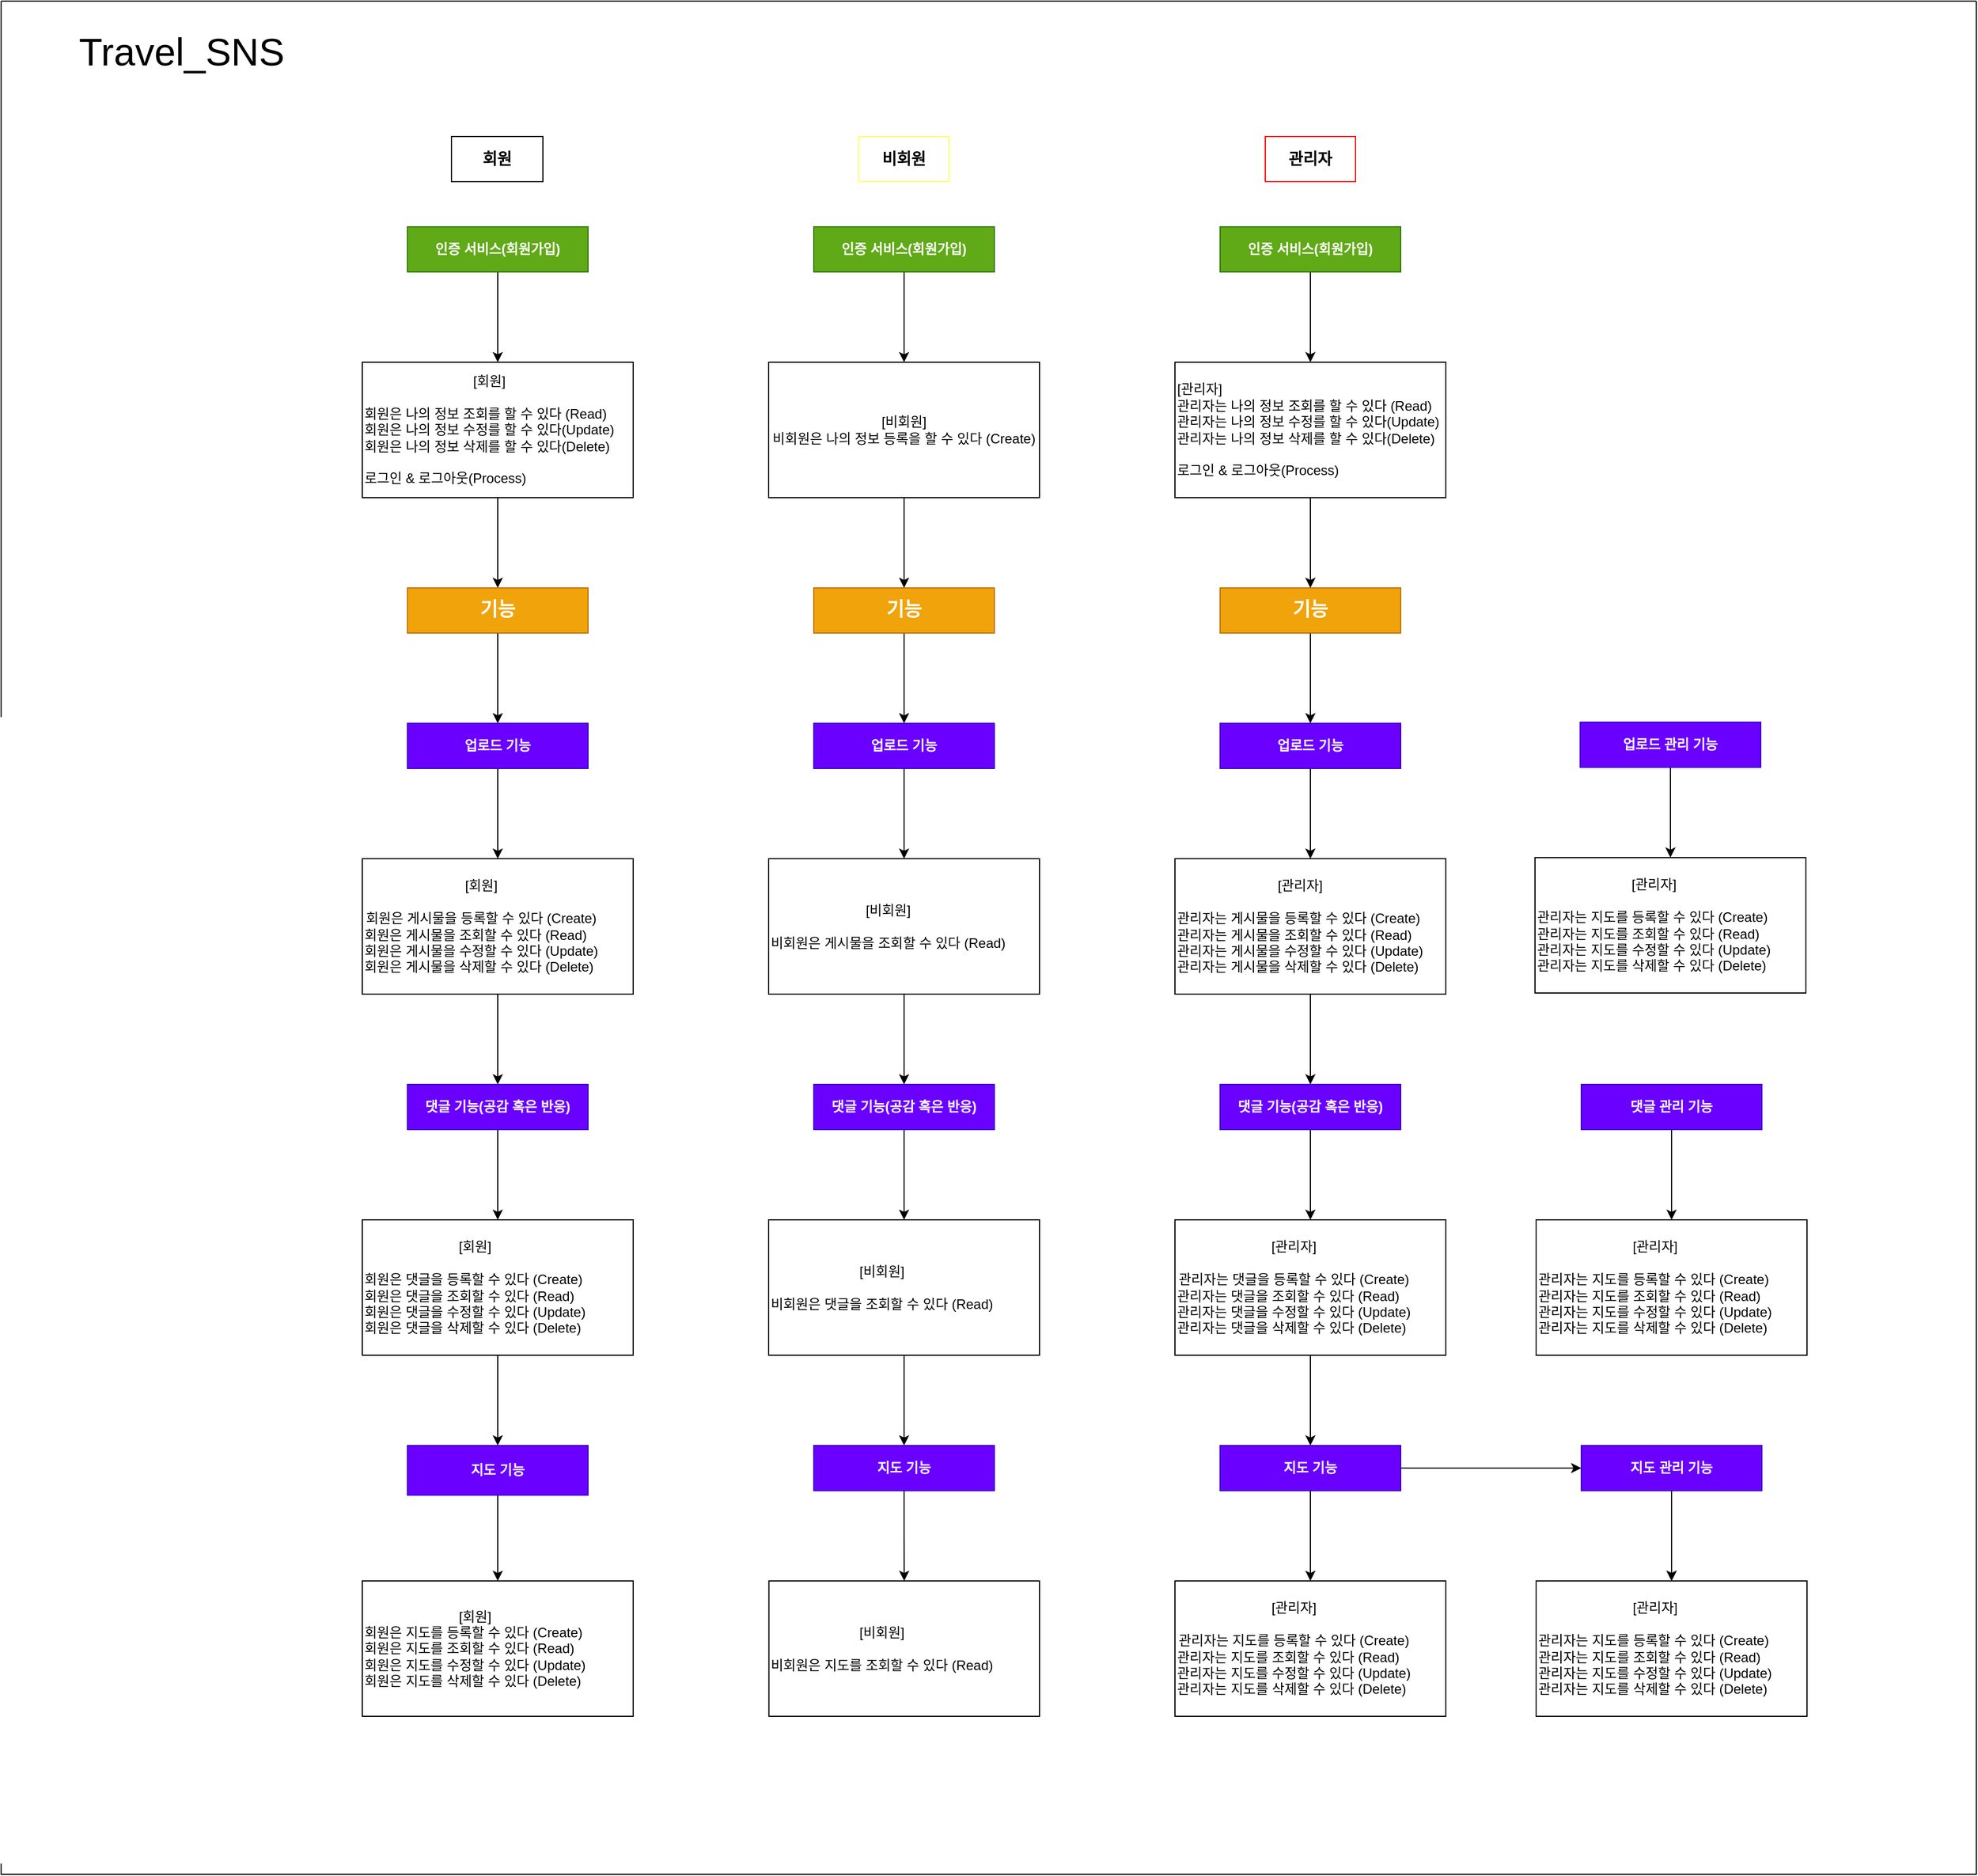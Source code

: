 <mxfile version="27.0.9" pages="2">
  <diagram name="요구사항분석" id="wEBZLUdSy_pYpkPb0r7T">
    <mxGraphModel dx="4395" dy="806" grid="1" gridSize="10" guides="1" tooltips="1" connect="1" arrows="1" fold="1" page="1" pageScale="1" pageWidth="827" pageHeight="1169" math="0" shadow="0">
      <root>
        <mxCell id="0" />
        <mxCell id="1" parent="0" />
        <mxCell id="LYzSvVcboR2xnCCWTsnv-2" value="" style="swimlane;startSize=0;shadow=0;swimlaneLine=1;align=left;" parent="1" vertex="1">
          <mxGeometry x="-2880" y="280" width="1750" height="1660" as="geometry" />
        </mxCell>
        <mxCell id="c16TXa6cSCt1lNUTiCFk-7" style="edgeStyle=orthogonalEdgeStyle;rounded=0;orthogonalLoop=1;jettySize=auto;html=1;entryX=0.5;entryY=0;entryDx=0;entryDy=0;" parent="LYzSvVcboR2xnCCWTsnv-2" source="yAhKb7uIIoxokVIyxxAN-3" target="yAhKb7uIIoxokVIyxxAN-5" edge="1">
          <mxGeometry relative="1" as="geometry" />
        </mxCell>
        <mxCell id="yAhKb7uIIoxokVIyxxAN-3" value="&lt;font&gt;업로드 기능&lt;/font&gt;" style="text;html=1;align=center;verticalAlign=middle;whiteSpace=wrap;rounded=0;strokeColor=#3700CC;fillColor=#6a00ff;fontColor=#ffffff;fontStyle=1;shadow=0;swimlaneLine=1;" parent="LYzSvVcboR2xnCCWTsnv-2" vertex="1">
          <mxGeometry x="720" y="640" width="160" height="40" as="geometry" />
        </mxCell>
        <mxCell id="c16TXa6cSCt1lNUTiCFk-8" style="edgeStyle=orthogonalEdgeStyle;rounded=0;orthogonalLoop=1;jettySize=auto;html=1;" parent="LYzSvVcboR2xnCCWTsnv-2" source="yAhKb7uIIoxokVIyxxAN-5" target="yAhKb7uIIoxokVIyxxAN-9" edge="1">
          <mxGeometry relative="1" as="geometry" />
        </mxCell>
        <mxCell id="yAhKb7uIIoxokVIyxxAN-5" value="&lt;div style=&quot;&quot;&gt;&lt;div style=&quot;text-align: center;&quot;&gt;&lt;span style=&quot;color: light-dark(rgb(0, 0, 0), rgb(255, 255, 255)); background-color: transparent;&quot;&gt;[비&lt;/span&gt;&lt;span style=&quot;color: light-dark(rgb(0, 0, 0), rgb(255, 255, 255)); background-color: transparent;&quot;&gt;회원]&lt;/span&gt;&lt;/div&gt;&lt;div style=&quot;&quot;&gt;&lt;br&gt;&lt;/div&gt;비회원은 게시물을&amp;nbsp;조회할 수 있다&amp;nbsp;(Read)&lt;br&gt;&lt;/div&gt;" style="text;html=1;align=left;verticalAlign=middle;whiteSpace=wrap;rounded=0;strokeColor=default;shadow=0;swimlaneLine=1;" parent="LYzSvVcboR2xnCCWTsnv-2" vertex="1">
          <mxGeometry x="680" y="760" width="240" height="120" as="geometry" />
        </mxCell>
        <mxCell id="yAhKb7uIIoxokVIyxxAN-6" style="edgeStyle=orthogonalEdgeStyle;rounded=0;orthogonalLoop=1;jettySize=auto;html=1;exitX=0.5;exitY=1;exitDx=0;exitDy=0;entryX=0.5;entryY=0;entryDx=0;entryDy=0;shadow=0;swimlaneLine=1;" parent="LYzSvVcboR2xnCCWTsnv-2" source="yAhKb7uIIoxokVIyxxAN-7" target="yAhKb7uIIoxokVIyxxAN-3" edge="1">
          <mxGeometry relative="1" as="geometry" />
        </mxCell>
        <mxCell id="yAhKb7uIIoxokVIyxxAN-7" value="기능" style="text;html=1;align=center;verticalAlign=middle;whiteSpace=wrap;rounded=0;strokeColor=#BD7000;fillColor=#f0a30a;fontColor=#FFFFFF;fontStyle=1;fontSize=17;shadow=0;swimlaneLine=1;" parent="LYzSvVcboR2xnCCWTsnv-2" vertex="1">
          <mxGeometry x="720" y="520" width="160" height="40" as="geometry" />
        </mxCell>
        <mxCell id="c16TXa6cSCt1lNUTiCFk-9" style="edgeStyle=orthogonalEdgeStyle;rounded=0;orthogonalLoop=1;jettySize=auto;html=1;entryX=0.5;entryY=0;entryDx=0;entryDy=0;" parent="LYzSvVcboR2xnCCWTsnv-2" source="yAhKb7uIIoxokVIyxxAN-9" target="yAhKb7uIIoxokVIyxxAN-11" edge="1">
          <mxGeometry relative="1" as="geometry" />
        </mxCell>
        <mxCell id="yAhKb7uIIoxokVIyxxAN-9" value="&lt;font&gt;댓글 기능(공감 혹은 반응)&lt;/font&gt;" style="text;html=1;align=center;verticalAlign=middle;whiteSpace=wrap;rounded=0;strokeColor=#3700CC;fillColor=#6a00ff;fontColor=#ffffff;fontStyle=1;shadow=0;swimlaneLine=1;" parent="LYzSvVcboR2xnCCWTsnv-2" vertex="1">
          <mxGeometry x="720" y="960" width="160" height="40" as="geometry" />
        </mxCell>
        <mxCell id="c16TXa6cSCt1lNUTiCFk-10" style="edgeStyle=orthogonalEdgeStyle;rounded=0;orthogonalLoop=1;jettySize=auto;html=1;entryX=0.5;entryY=0;entryDx=0;entryDy=0;" parent="LYzSvVcboR2xnCCWTsnv-2" source="yAhKb7uIIoxokVIyxxAN-11" target="yAhKb7uIIoxokVIyxxAN-13" edge="1">
          <mxGeometry relative="1" as="geometry" />
        </mxCell>
        <mxCell id="yAhKb7uIIoxokVIyxxAN-11" value="&lt;div style=&quot;&quot;&gt;&lt;div style=&quot;text-align: center;&quot;&gt;&lt;span style=&quot;color: light-dark(rgb(0, 0, 0), rgb(255, 255, 255)); background-color: transparent;&quot;&gt;[비&lt;/span&gt;&lt;span style=&quot;color: light-dark(rgb(0, 0, 0), rgb(255, 255, 255)); background-color: transparent;&quot;&gt;회원]&lt;/span&gt;&lt;/div&gt;&lt;span style=&quot;text-align: center;&quot;&gt;&lt;div style=&quot;&quot;&gt;&lt;span style=&quot;text-align: center;&quot;&gt;&lt;br&gt;&lt;/span&gt;&lt;/div&gt;비&lt;/span&gt;회원은 댓글을 조회할 수 있다&lt;span style=&quot;&quot;&gt;&amp;nbsp;(Read)&lt;/span&gt;&lt;br&gt;&lt;/div&gt;" style="text;html=1;align=left;verticalAlign=middle;whiteSpace=wrap;rounded=0;strokeColor=default;shadow=0;swimlaneLine=1;" parent="LYzSvVcboR2xnCCWTsnv-2" vertex="1">
          <mxGeometry x="680" y="1080" width="240" height="120" as="geometry" />
        </mxCell>
        <mxCell id="c16TXa6cSCt1lNUTiCFk-16" value="" style="edgeStyle=orthogonalEdgeStyle;rounded=0;orthogonalLoop=1;jettySize=auto;html=1;" parent="LYzSvVcboR2xnCCWTsnv-2" source="yAhKb7uIIoxokVIyxxAN-17" target="yAhKb7uIIoxokVIyxxAN-19" edge="1">
          <mxGeometry relative="1" as="geometry" />
        </mxCell>
        <mxCell id="yAhKb7uIIoxokVIyxxAN-17" value="&lt;font&gt;업로드 기능&lt;/font&gt;" style="text;html=1;align=center;verticalAlign=middle;whiteSpace=wrap;rounded=0;strokeColor=#3700CC;fillColor=#6a00ff;fontColor=#ffffff;fontStyle=1;shadow=0;swimlaneLine=1;" parent="LYzSvVcboR2xnCCWTsnv-2" vertex="1">
          <mxGeometry x="1080" y="640" width="160" height="40" as="geometry" />
        </mxCell>
        <mxCell id="c16TXa6cSCt1lNUTiCFk-15" value="" style="edgeStyle=orthogonalEdgeStyle;rounded=0;orthogonalLoop=1;jettySize=auto;html=1;" parent="LYzSvVcboR2xnCCWTsnv-2" source="yAhKb7uIIoxokVIyxxAN-19" target="yAhKb7uIIoxokVIyxxAN-23" edge="1">
          <mxGeometry relative="1" as="geometry" />
        </mxCell>
        <mxCell id="yAhKb7uIIoxokVIyxxAN-19" value="&lt;div style=&quot;&quot;&gt;&lt;div style=&quot;text-align: center;&quot;&gt;&lt;span style=&quot;text-align: left;&quot;&gt;[관리자]&lt;/span&gt;&lt;/div&gt;&lt;div style=&quot;text-align: center;&quot;&gt;&lt;span style=&quot;text-align: left;&quot;&gt;&lt;br&gt;&lt;/span&gt;&lt;/div&gt;&lt;span style=&quot;text-align: center;&quot;&gt;관리자는&lt;/span&gt;&amp;nbsp;게시물을 등록할 수 있다 (Create)&lt;br&gt;&lt;span style=&quot;text-align: center;&quot;&gt;관리자는&lt;/span&gt;&amp;nbsp;게시물을&amp;nbsp;조회할 수 있다&amp;nbsp;(Read)&lt;br&gt;&lt;span style=&quot;text-align: center;&quot;&gt;관리자는&lt;/span&gt;&amp;nbsp;게시물을&amp;nbsp;수정할 수 있다&amp;nbsp;(Update)&lt;br&gt;&lt;span style=&quot;text-align: center;&quot;&gt;관리자는&lt;/span&gt;&amp;nbsp;게시물을&amp;nbsp;삭제할 수 있다&amp;nbsp;(Delete)&lt;/div&gt;" style="text;html=1;align=left;verticalAlign=middle;whiteSpace=wrap;rounded=0;strokeColor=default;shadow=0;swimlaneLine=1;" parent="LYzSvVcboR2xnCCWTsnv-2" vertex="1">
          <mxGeometry x="1040" y="760" width="240" height="120" as="geometry" />
        </mxCell>
        <mxCell id="yAhKb7uIIoxokVIyxxAN-20" style="edgeStyle=orthogonalEdgeStyle;rounded=0;orthogonalLoop=1;jettySize=auto;html=1;exitX=0.5;exitY=1;exitDx=0;exitDy=0;entryX=0.5;entryY=0;entryDx=0;entryDy=0;shadow=0;swimlaneLine=1;" parent="LYzSvVcboR2xnCCWTsnv-2" source="yAhKb7uIIoxokVIyxxAN-21" target="yAhKb7uIIoxokVIyxxAN-17" edge="1">
          <mxGeometry relative="1" as="geometry" />
        </mxCell>
        <mxCell id="yAhKb7uIIoxokVIyxxAN-21" value="기능" style="text;html=1;align=center;verticalAlign=middle;whiteSpace=wrap;rounded=0;strokeColor=#BD7000;fillColor=#f0a30a;fontColor=#FFFFFF;fontStyle=1;fontSize=17;shadow=0;swimlaneLine=1;" parent="LYzSvVcboR2xnCCWTsnv-2" vertex="1">
          <mxGeometry x="1080" y="520" width="160" height="40" as="geometry" />
        </mxCell>
        <mxCell id="c16TXa6cSCt1lNUTiCFk-14" value="" style="edgeStyle=orthogonalEdgeStyle;rounded=0;orthogonalLoop=1;jettySize=auto;html=1;" parent="LYzSvVcboR2xnCCWTsnv-2" source="yAhKb7uIIoxokVIyxxAN-23" target="yAhKb7uIIoxokVIyxxAN-25" edge="1">
          <mxGeometry relative="1" as="geometry" />
        </mxCell>
        <mxCell id="yAhKb7uIIoxokVIyxxAN-23" value="&lt;font&gt;댓글 기능(공감 혹은 반응)&lt;/font&gt;" style="text;html=1;align=center;verticalAlign=middle;whiteSpace=wrap;rounded=0;strokeColor=#3700CC;fillColor=#6a00ff;fontColor=#ffffff;fontStyle=1;shadow=0;swimlaneLine=1;" parent="LYzSvVcboR2xnCCWTsnv-2" vertex="1">
          <mxGeometry x="1080" y="960" width="160" height="40" as="geometry" />
        </mxCell>
        <mxCell id="yAhKb7uIIoxokVIyxxAN-24" style="edgeStyle=orthogonalEdgeStyle;rounded=0;orthogonalLoop=1;jettySize=auto;html=1;exitX=0.5;exitY=1;exitDx=0;exitDy=0;entryX=0.5;entryY=0;entryDx=0;entryDy=0;shadow=0;swimlaneLine=1;" parent="LYzSvVcboR2xnCCWTsnv-2" source="yAhKb7uIIoxokVIyxxAN-25" target="yAhKb7uIIoxokVIyxxAN-27" edge="1">
          <mxGeometry relative="1" as="geometry" />
        </mxCell>
        <mxCell id="yAhKb7uIIoxokVIyxxAN-25" value="&lt;div style=&quot;&quot;&gt;&lt;div style=&quot;text-align: center;&quot;&gt;&lt;span style=&quot;background-color: transparent; color: light-dark(rgb(0, 0, 0), rgb(255, 255, 255)); text-align: left;&quot;&gt;[관리자]&lt;/span&gt;&lt;/div&gt;&lt;div style=&quot;text-align: center;&quot;&gt;&lt;span style=&quot;background-color: transparent; color: light-dark(rgb(0, 0, 0), rgb(255, 255, 255)); text-align: left;&quot;&gt;&lt;br&gt;&lt;/span&gt;&lt;/div&gt;&lt;div style=&quot;text-align: center;&quot;&gt;&lt;span style=&quot;background-color: transparent; color: light-dark(rgb(0, 0, 0), rgb(255, 255, 255));&quot;&gt;관리자는&lt;/span&gt;&lt;span style=&quot;background-color: transparent; color: light-dark(rgb(0, 0, 0), rgb(255, 255, 255)); text-align: left;&quot;&gt;&amp;nbsp;댓글을 등록할 수 있다 (Create)&lt;/span&gt;&lt;/div&gt;&lt;span style=&quot;text-align: center;&quot;&gt;관리자는&lt;/span&gt;&amp;nbsp;댓글을 조회할 수 있다&lt;span style=&quot;&quot;&gt;&amp;nbsp;(Read)&lt;/span&gt;&lt;br style=&quot;&quot;&gt;&lt;span style=&quot;text-align: center;&quot;&gt;관리자는&lt;/span&gt;&amp;nbsp;댓글을 수정할 수 있다&lt;span style=&quot;&quot;&gt;&amp;nbsp;(Update)&lt;/span&gt;&lt;br style=&quot;&quot;&gt;&lt;span style=&quot;text-align: center;&quot;&gt;관리자는&lt;/span&gt;&amp;nbsp;댓글을 삭제할 수 있다&lt;span style=&quot;&quot;&gt;&amp;nbsp;(Delete)&lt;/span&gt;&lt;/div&gt;" style="text;html=1;align=left;verticalAlign=middle;whiteSpace=wrap;rounded=0;strokeColor=default;shadow=0;swimlaneLine=1;" parent="LYzSvVcboR2xnCCWTsnv-2" vertex="1">
          <mxGeometry x="1040" y="1080" width="240" height="120" as="geometry" />
        </mxCell>
        <mxCell id="yAhKb7uIIoxokVIyxxAN-1" value="&lt;div style=&quot;&quot;&gt;&lt;div style=&quot;text-align: center;&quot;&gt;&lt;span style=&quot;background-color: transparent; color: light-dark(rgb(0, 0, 0), rgb(255, 255, 255));&quot;&gt;[비&lt;/span&gt;&lt;span style=&quot;background-color: transparent; color: light-dark(rgb(0, 0, 0), rgb(255, 255, 255));&quot;&gt;회원]&lt;/span&gt;&lt;/div&gt;&lt;span style=&quot;text-align: center;&quot;&gt;&lt;div style=&quot;&quot;&gt;&lt;span style=&quot;text-align: center;&quot;&gt;&lt;br&gt;&lt;/span&gt;&lt;/div&gt;비&lt;/span&gt;회원은&amp;nbsp;&lt;span style=&quot;background-color: transparent; color: light-dark(rgb(0, 0, 0), rgb(255, 255, 255));&quot;&gt;지도를&lt;/span&gt;&lt;span style=&quot;background-color: transparent; color: light-dark(rgb(0, 0, 0), rgb(255, 255, 255));&quot;&gt;&amp;nbsp;조회할 수 있다&lt;/span&gt;&lt;span style=&quot;background-color: transparent; color: light-dark(rgb(0, 0, 0), rgb(255, 255, 255));&quot;&gt;&amp;nbsp;(Read)&lt;/span&gt;&lt;/div&gt;" style="text;html=1;align=left;verticalAlign=middle;whiteSpace=wrap;rounded=0;strokeColor=default;shadow=0;swimlaneLine=1;" parent="LYzSvVcboR2xnCCWTsnv-2" vertex="1">
          <mxGeometry x="680.25" y="1400" width="239.75" height="120" as="geometry" />
        </mxCell>
        <mxCell id="yAhKb7uIIoxokVIyxxAN-15" value="&lt;div style=&quot;&quot;&gt;&lt;div style=&quot;text-align: center;&quot;&gt;&lt;span style=&quot;background-color: transparent; color: light-dark(rgb(0, 0, 0), rgb(255, 255, 255)); text-align: left;&quot;&gt;[관리자]&lt;/span&gt;&lt;/div&gt;&lt;div style=&quot;text-align: center;&quot;&gt;&lt;span style=&quot;background-color: transparent; color: light-dark(rgb(0, 0, 0), rgb(255, 255, 255)); text-align: left;&quot;&gt;&lt;br&gt;&lt;/span&gt;&lt;/div&gt;&lt;div style=&quot;text-align: center;&quot;&gt;&lt;span style=&quot;background-color: transparent; color: light-dark(rgb(0, 0, 0), rgb(255, 255, 255)); text-align: left;&quot;&gt;관리자는 지도를 등록할 수 있다 (Create)&lt;/span&gt;&lt;/div&gt;관리자는&amp;nbsp;&lt;span style=&quot;background-color: transparent; color: light-dark(rgb(0, 0, 0), rgb(255, 255, 255));&quot;&gt;지도를&lt;/span&gt;&lt;span style=&quot;background-color: transparent; color: light-dark(rgb(0, 0, 0), rgb(255, 255, 255));&quot;&gt;&amp;nbsp;조회할 수 있다&lt;/span&gt;&lt;span style=&quot;background-color: transparent; color: light-dark(rgb(0, 0, 0), rgb(255, 255, 255));&quot;&gt;&amp;nbsp;(Read)&lt;/span&gt;&lt;/div&gt;&lt;div style=&quot;&quot;&gt;&lt;span style=&quot;background-color: transparent; color: light-dark(rgb(0, 0, 0), rgb(255, 255, 255));&quot;&gt;관리자는&lt;/span&gt;&amp;nbsp;&lt;span style=&quot;background-color: transparent; color: light-dark(rgb(0, 0, 0), rgb(255, 255, 255));&quot;&gt;지도를&lt;/span&gt;&lt;span style=&quot;background-color: transparent; color: light-dark(rgb(0, 0, 0), rgb(255, 255, 255));&quot;&gt;&amp;nbsp;수정할 수 있&lt;/span&gt;&lt;span style=&quot;background-color: transparent; color: light-dark(rgb(0, 0, 0), rgb(255, 255, 255));&quot;&gt;다&lt;/span&gt;&lt;span style=&quot;background-color: transparent; color: light-dark(rgb(0, 0, 0), rgb(255, 255, 255));&quot;&gt;&amp;nbsp;(Update)&lt;/span&gt;&lt;/div&gt;&lt;div style=&quot;&quot;&gt;&lt;span style=&quot;background-color: transparent; color: light-dark(rgb(0, 0, 0), rgb(255, 255, 255));&quot;&gt;관리자는&lt;/span&gt;&amp;nbsp;&lt;span style=&quot;background-color: transparent; color: light-dark(rgb(0, 0, 0), rgb(255, 255, 255));&quot;&gt;지도를&lt;/span&gt;&lt;span style=&quot;background-color: transparent; color: light-dark(rgb(0, 0, 0), rgb(255, 255, 255));&quot;&gt;&amp;nbsp;삭제할 수 있&lt;/span&gt;&lt;span style=&quot;background-color: transparent; color: light-dark(rgb(0, 0, 0), rgb(255, 255, 255));&quot;&gt;다&lt;/span&gt;&lt;span style=&quot;background-color: transparent; color: light-dark(rgb(0, 0, 0), rgb(255, 255, 255));&quot;&gt;&amp;nbsp;(Delete)&lt;/span&gt;&lt;/div&gt;" style="text;html=1;align=left;verticalAlign=middle;whiteSpace=wrap;rounded=0;strokeColor=default;shadow=0;swimlaneLine=1;" parent="LYzSvVcboR2xnCCWTsnv-2" vertex="1">
          <mxGeometry x="1040" y="1400" width="240" height="120" as="geometry" />
        </mxCell>
        <mxCell id="0NoJ1kTHYfertKE0bMIc-10" style="edgeStyle=orthogonalEdgeStyle;rounded=0;orthogonalLoop=1;jettySize=auto;html=1;entryX=0;entryY=0.5;entryDx=0;entryDy=0;" parent="LYzSvVcboR2xnCCWTsnv-2" source="yAhKb7uIIoxokVIyxxAN-27" target="yAhKb7uIIoxokVIyxxAN-28" edge="1">
          <mxGeometry relative="1" as="geometry" />
        </mxCell>
        <mxCell id="c16TXa6cSCt1lNUTiCFk-13" value="" style="edgeStyle=orthogonalEdgeStyle;rounded=0;orthogonalLoop=1;jettySize=auto;html=1;" parent="LYzSvVcboR2xnCCWTsnv-2" source="yAhKb7uIIoxokVIyxxAN-27" target="yAhKb7uIIoxokVIyxxAN-15" edge="1">
          <mxGeometry relative="1" as="geometry" />
        </mxCell>
        <mxCell id="yAhKb7uIIoxokVIyxxAN-27" value="&lt;font&gt;지도 기능&lt;/font&gt;" style="text;html=1;align=center;verticalAlign=middle;whiteSpace=wrap;rounded=0;strokeColor=#3700CC;fillColor=#6a00ff;fontColor=#ffffff;fontStyle=1;shadow=0;swimlaneLine=1;" parent="LYzSvVcboR2xnCCWTsnv-2" vertex="1">
          <mxGeometry x="1080" y="1280" width="160" height="40" as="geometry" />
        </mxCell>
        <mxCell id="c16TXa6cSCt1lNUTiCFk-12" value="" style="edgeStyle=orthogonalEdgeStyle;rounded=0;orthogonalLoop=1;jettySize=auto;html=1;" parent="LYzSvVcboR2xnCCWTsnv-2" source="yAhKb7uIIoxokVIyxxAN-28" target="yAhKb7uIIoxokVIyxxAN-29" edge="1">
          <mxGeometry relative="1" as="geometry" />
        </mxCell>
        <mxCell id="2nBrNGREIw4cwzGFP3JP-1" value="" style="edgeStyle=orthogonalEdgeStyle;rounded=0;orthogonalLoop=1;jettySize=auto;html=1;" edge="1" parent="LYzSvVcboR2xnCCWTsnv-2" source="yAhKb7uIIoxokVIyxxAN-28" target="yAhKb7uIIoxokVIyxxAN-29">
          <mxGeometry relative="1" as="geometry" />
        </mxCell>
        <mxCell id="yAhKb7uIIoxokVIyxxAN-28" value="&lt;font&gt;지도 관리 기능&lt;/font&gt;" style="text;html=1;align=center;verticalAlign=middle;whiteSpace=wrap;rounded=0;strokeColor=#3700CC;fillColor=#6a00ff;fontColor=#ffffff;fontStyle=1;shadow=0;swimlaneLine=1;" parent="LYzSvVcboR2xnCCWTsnv-2" vertex="1">
          <mxGeometry x="1400" y="1280" width="160" height="40" as="geometry" />
        </mxCell>
        <mxCell id="yAhKb7uIIoxokVIyxxAN-29" value="&lt;div style=&quot;&quot;&gt;&lt;div style=&quot;text-align: center;&quot;&gt;[관리자]&lt;/div&gt;&lt;div style=&quot;text-align: center;&quot;&gt;&lt;br&gt;&lt;/div&gt;&lt;span style=&quot;&quot;&gt;관리자는 지도를 등록할 수 있다 (Create)&lt;/span&gt;&lt;br style=&quot;&quot;&gt;관리자는&amp;nbsp;&lt;span style=&quot;background-color: transparent; color: light-dark(rgb(0, 0, 0), rgb(255, 255, 255));&quot;&gt;지도를&lt;/span&gt;&lt;span style=&quot;background-color: transparent; color: light-dark(rgb(0, 0, 0), rgb(255, 255, 255));&quot;&gt;&amp;nbsp;조회할 수 있다&lt;/span&gt;&lt;span style=&quot;background-color: transparent; color: light-dark(rgb(0, 0, 0), rgb(255, 255, 255));&quot;&gt;&amp;nbsp;(Read)&lt;/span&gt;&lt;/div&gt;&lt;div style=&quot;&quot;&gt;&lt;span style=&quot;background-color: transparent; color: light-dark(rgb(0, 0, 0), rgb(255, 255, 255));&quot;&gt;관리자는&lt;/span&gt;&amp;nbsp;&lt;span style=&quot;background-color: transparent; color: light-dark(rgb(0, 0, 0), rgb(255, 255, 255));&quot;&gt;지도를&lt;/span&gt;&lt;span style=&quot;background-color: transparent; color: light-dark(rgb(0, 0, 0), rgb(255, 255, 255));&quot;&gt;&amp;nbsp;수정할 수 있&lt;/span&gt;&lt;span style=&quot;background-color: transparent; color: light-dark(rgb(0, 0, 0), rgb(255, 255, 255));&quot;&gt;다&lt;/span&gt;&lt;span style=&quot;background-color: transparent; color: light-dark(rgb(0, 0, 0), rgb(255, 255, 255));&quot;&gt;&amp;nbsp;(Update)&lt;/span&gt;&lt;/div&gt;&lt;div style=&quot;&quot;&gt;&lt;span style=&quot;background-color: transparent; color: light-dark(rgb(0, 0, 0), rgb(255, 255, 255));&quot;&gt;관리자는&lt;/span&gt;&amp;nbsp;&lt;span style=&quot;background-color: transparent; color: light-dark(rgb(0, 0, 0), rgb(255, 255, 255));&quot;&gt;지도를&lt;/span&gt;&lt;span style=&quot;background-color: transparent; color: light-dark(rgb(0, 0, 0), rgb(255, 255, 255));&quot;&gt;&amp;nbsp;삭제할 수 있&lt;/span&gt;&lt;span style=&quot;background-color: transparent; color: light-dark(rgb(0, 0, 0), rgb(255, 255, 255));&quot;&gt;다&lt;/span&gt;&lt;span style=&quot;background-color: transparent; color: light-dark(rgb(0, 0, 0), rgb(255, 255, 255));&quot;&gt;&amp;nbsp;(Delete)&lt;/span&gt;&lt;/div&gt;" style="text;html=1;align=left;verticalAlign=middle;whiteSpace=wrap;rounded=0;strokeColor=default;shadow=0;swimlaneLine=1;" parent="LYzSvVcboR2xnCCWTsnv-2" vertex="1">
          <mxGeometry x="1360" y="1400" width="240" height="120" as="geometry" />
        </mxCell>
        <mxCell id="c16TXa6cSCt1lNUTiCFk-11" style="edgeStyle=orthogonalEdgeStyle;rounded=0;orthogonalLoop=1;jettySize=auto;html=1;entryX=0.5;entryY=0;entryDx=0;entryDy=0;" parent="LYzSvVcboR2xnCCWTsnv-2" source="yAhKb7uIIoxokVIyxxAN-13" target="yAhKb7uIIoxokVIyxxAN-1" edge="1">
          <mxGeometry relative="1" as="geometry" />
        </mxCell>
        <mxCell id="yAhKb7uIIoxokVIyxxAN-13" value="&lt;font&gt;지도 기능&lt;/font&gt;" style="text;html=1;align=center;verticalAlign=middle;whiteSpace=wrap;rounded=0;strokeColor=#3700CC;fillColor=#6a00ff;fontColor=#ffffff;fontStyle=1;shadow=0;swimlaneLine=1;" parent="LYzSvVcboR2xnCCWTsnv-2" vertex="1">
          <mxGeometry x="720" y="1280" width="160" height="40" as="geometry" />
        </mxCell>
        <mxCell id="LYzSvVcboR2xnCCWTsnv-7" value="비회원" style="text;html=1;align=center;verticalAlign=middle;whiteSpace=wrap;rounded=0;strokeColor=#FFFF66;fontStyle=1;fontSize=14;shadow=0;swimlaneLine=1;" parent="LYzSvVcboR2xnCCWTsnv-2" vertex="1">
          <mxGeometry x="760" y="120" width="80" height="40" as="geometry" />
        </mxCell>
        <mxCell id="LYzSvVcboR2xnCCWTsnv-8" value="관리자" style="text;html=1;align=center;verticalAlign=middle;whiteSpace=wrap;rounded=0;strokeColor=#FF0000;fontStyle=1;fontSize=14;shadow=0;swimlaneLine=1;" parent="LYzSvVcboR2xnCCWTsnv-2" vertex="1">
          <mxGeometry x="1120" y="120" width="80" height="40" as="geometry" />
        </mxCell>
        <mxCell id="c16TXa6cSCt1lNUTiCFk-29" value="" style="edgeStyle=orthogonalEdgeStyle;rounded=0;orthogonalLoop=1;jettySize=auto;html=1;" parent="LYzSvVcboR2xnCCWTsnv-2" source="LYzSvVcboR2xnCCWTsnv-11" target="LYzSvVcboR2xnCCWTsnv-14" edge="1">
          <mxGeometry relative="1" as="geometry" />
        </mxCell>
        <mxCell id="LYzSvVcboR2xnCCWTsnv-11" value="인증 서비스(회원가입)" style="text;html=1;align=center;verticalAlign=middle;whiteSpace=wrap;rounded=0;strokeColor=#2D7600;fillColor=#60a917;fontColor=#ffffff;fontStyle=1;shadow=0;swimlaneLine=1;" parent="LYzSvVcboR2xnCCWTsnv-2" vertex="1">
          <mxGeometry x="720" y="200" width="160" height="40" as="geometry" />
        </mxCell>
        <mxCell id="c16TXa6cSCt1lNUTiCFk-31" value="" style="edgeStyle=orthogonalEdgeStyle;rounded=0;orthogonalLoop=1;jettySize=auto;html=1;" parent="LYzSvVcboR2xnCCWTsnv-2" source="LYzSvVcboR2xnCCWTsnv-12" target="LYzSvVcboR2xnCCWTsnv-16" edge="1">
          <mxGeometry relative="1" as="geometry" />
        </mxCell>
        <mxCell id="LYzSvVcboR2xnCCWTsnv-12" value="인증 서비스(회원가입)" style="text;html=1;align=center;verticalAlign=middle;whiteSpace=wrap;rounded=0;strokeColor=#2D7600;fillColor=#60a917;fontColor=#ffffff;fontStyle=1;shadow=0;swimlaneLine=1;" parent="LYzSvVcboR2xnCCWTsnv-2" vertex="1">
          <mxGeometry x="1080" y="200" width="160" height="40" as="geometry" />
        </mxCell>
        <mxCell id="c16TXa6cSCt1lNUTiCFk-30" value="" style="edgeStyle=orthogonalEdgeStyle;rounded=0;orthogonalLoop=1;jettySize=auto;html=1;" parent="LYzSvVcboR2xnCCWTsnv-2" source="LYzSvVcboR2xnCCWTsnv-14" target="yAhKb7uIIoxokVIyxxAN-7" edge="1">
          <mxGeometry relative="1" as="geometry" />
        </mxCell>
        <mxCell id="LYzSvVcboR2xnCCWTsnv-14" value="&lt;div&gt;&lt;span style=&quot;background-color: transparent; color: light-dark(rgb(0, 0, 0), rgb(255, 255, 255));&quot;&gt;[비&lt;/span&gt;&lt;span style=&quot;background-color: transparent; color: light-dark(rgb(0, 0, 0), rgb(255, 255, 255));&quot;&gt;회원]&lt;/span&gt;&lt;/div&gt;&lt;div&gt;비회원은 나의 정보 등록을 할 수 있다 (Create)&lt;/div&gt;" style="text;html=1;align=center;verticalAlign=middle;whiteSpace=wrap;rounded=0;strokeColor=default;shadow=0;swimlaneLine=1;" parent="LYzSvVcboR2xnCCWTsnv-2" vertex="1">
          <mxGeometry x="680" y="320" width="240" height="120" as="geometry" />
        </mxCell>
        <mxCell id="c16TXa6cSCt1lNUTiCFk-32" value="" style="edgeStyle=orthogonalEdgeStyle;rounded=0;orthogonalLoop=1;jettySize=auto;html=1;" parent="LYzSvVcboR2xnCCWTsnv-2" source="LYzSvVcboR2xnCCWTsnv-16" target="yAhKb7uIIoxokVIyxxAN-21" edge="1">
          <mxGeometry relative="1" as="geometry" />
        </mxCell>
        <mxCell id="LYzSvVcboR2xnCCWTsnv-16" value="&lt;div&gt;&lt;span style=&quot;&quot;&gt;[관리자]&lt;/span&gt;&lt;/div&gt;&lt;div&gt;&lt;span style=&quot;&quot;&gt;관리자는 나의 정보 조회를 할 수 있다 (Read)&lt;/span&gt;&lt;br style=&quot;&quot;&gt;관리자는&lt;span style=&quot;&quot;&gt;&amp;nbsp;나의 정보 수정를 할 수 있다(Update)&lt;/span&gt;&lt;br style=&quot;&quot;&gt;관리자는&lt;span style=&quot;&quot;&gt;&amp;nbsp;나의 정보 삭제를 할 수 있다(Delete)&lt;/span&gt;&lt;br style=&quot;&quot;&gt;&lt;br style=&quot;&quot;&gt;&lt;span style=&quot;&quot;&gt;로그인 &amp;amp; 로그아웃(Process)&lt;/span&gt;&lt;/div&gt;" style="text;html=1;align=left;verticalAlign=middle;whiteSpace=wrap;rounded=0;strokeColor=default;shadow=0;swimlaneLine=1;" parent="LYzSvVcboR2xnCCWTsnv-2" vertex="1">
          <mxGeometry x="1040" y="320" width="240" height="120" as="geometry" />
        </mxCell>
        <mxCell id="LYzSvVcboR2xnCCWTsnv-70" value="&lt;div style=&quot;&quot;&gt;&lt;div style=&quot;text-align: center;&quot;&gt;&lt;span style=&quot;background-color: transparent; color: light-dark(rgb(0, 0, 0), rgb(255, 255, 255));&quot;&gt;[회원]&lt;/span&gt;&lt;/div&gt;&lt;div style=&quot;&quot;&gt;&lt;span style=&quot;background-color: transparent; color: light-dark(rgb(0, 0, 0), rgb(255, 255, 255));&quot;&gt;회원은 지도를 등록할 수 있다 (Create)&lt;/span&gt;&lt;/div&gt;회원은&amp;nbsp;&lt;span style=&quot;background-color: transparent; color: light-dark(rgb(0, 0, 0), rgb(255, 255, 255));&quot;&gt;지도를&lt;/span&gt;&lt;span style=&quot;background-color: transparent; color: light-dark(rgb(0, 0, 0), rgb(255, 255, 255));&quot;&gt;&amp;nbsp;조회할 수 있다&lt;/span&gt;&lt;span style=&quot;background-color: transparent; color: light-dark(rgb(0, 0, 0), rgb(255, 255, 255));&quot;&gt;&amp;nbsp;(Read)&lt;/span&gt;&lt;/div&gt;&lt;div style=&quot;&quot;&gt;회원은&amp;nbsp;&lt;span style=&quot;background-color: transparent; color: light-dark(rgb(0, 0, 0), rgb(255, 255, 255));&quot;&gt;지도를&lt;/span&gt;&lt;span style=&quot;background-color: transparent; color: light-dark(rgb(0, 0, 0), rgb(255, 255, 255));&quot;&gt;&amp;nbsp;수정할 수 있&lt;/span&gt;&lt;span style=&quot;background-color: transparent; color: light-dark(rgb(0, 0, 0), rgb(255, 255, 255));&quot;&gt;다&lt;/span&gt;&lt;span style=&quot;background-color: transparent; color: light-dark(rgb(0, 0, 0), rgb(255, 255, 255));&quot;&gt;&amp;nbsp;(Update)&lt;/span&gt;&lt;/div&gt;&lt;div style=&quot;&quot;&gt;회원은&amp;nbsp;&lt;span style=&quot;background-color: transparent; color: light-dark(rgb(0, 0, 0), rgb(255, 255, 255));&quot;&gt;지도를&lt;/span&gt;&lt;span style=&quot;background-color: transparent; color: light-dark(rgb(0, 0, 0), rgb(255, 255, 255));&quot;&gt;&amp;nbsp;삭제할 수 있&lt;/span&gt;&lt;span style=&quot;background-color: transparent; color: light-dark(rgb(0, 0, 0), rgb(255, 255, 255));&quot;&gt;다&lt;/span&gt;&lt;span style=&quot;background-color: transparent; color: light-dark(rgb(0, 0, 0), rgb(255, 255, 255));&quot;&gt;&amp;nbsp;(Delete)&lt;/span&gt;&lt;/div&gt;" style="text;html=1;align=left;verticalAlign=middle;whiteSpace=wrap;rounded=0;strokeColor=default;shadow=0;swimlaneLine=1;" parent="LYzSvVcboR2xnCCWTsnv-2" vertex="1">
          <mxGeometry x="320" y="1400" width="240" height="120" as="geometry" />
        </mxCell>
        <mxCell id="c16TXa6cSCt1lNUTiCFk-3" style="edgeStyle=orthogonalEdgeStyle;rounded=0;orthogonalLoop=1;jettySize=auto;html=1;entryX=0.5;entryY=0;entryDx=0;entryDy=0;" parent="LYzSvVcboR2xnCCWTsnv-2" source="LYzSvVcboR2xnCCWTsnv-60" target="LYzSvVcboR2xnCCWTsnv-70" edge="1">
          <mxGeometry relative="1" as="geometry" />
        </mxCell>
        <mxCell id="LYzSvVcboR2xnCCWTsnv-60" value="&lt;font&gt;지도 기능&lt;/font&gt;" style="text;html=1;align=center;verticalAlign=middle;whiteSpace=wrap;rounded=0;strokeColor=#3700CC;fillColor=#6a00ff;fontColor=#ffffff;fontStyle=1;shadow=0;swimlaneLine=1;" parent="LYzSvVcboR2xnCCWTsnv-2" vertex="1">
          <mxGeometry x="360" y="1280" width="160" height="44" as="geometry" />
        </mxCell>
        <mxCell id="LYzSvVcboR2xnCCWTsnv-5" value="회원" style="text;html=1;align=center;verticalAlign=middle;whiteSpace=wrap;rounded=0;strokeColor=default;fontStyle=1;fontSize=14;shadow=0;swimlaneLine=1;" parent="LYzSvVcboR2xnCCWTsnv-2" vertex="1">
          <mxGeometry x="399" y="120" width="81" height="40" as="geometry" />
        </mxCell>
        <mxCell id="c16TXa6cSCt1lNUTiCFk-5" style="edgeStyle=orthogonalEdgeStyle;rounded=0;orthogonalLoop=1;jettySize=auto;html=1;entryX=0.5;entryY=0;entryDx=0;entryDy=0;" parent="LYzSvVcboR2xnCCWTsnv-2" source="LYzSvVcboR2xnCCWTsnv-9" target="LYzSvVcboR2xnCCWTsnv-13" edge="1">
          <mxGeometry relative="1" as="geometry" />
        </mxCell>
        <mxCell id="LYzSvVcboR2xnCCWTsnv-9" value="인증 서비스(회원가입)" style="text;html=1;align=center;verticalAlign=middle;whiteSpace=wrap;rounded=0;strokeColor=#2D7600;fillColor=#60a917;fontColor=#ffffff;fontStyle=1;shadow=0;swimlaneLine=1;" parent="LYzSvVcboR2xnCCWTsnv-2" vertex="1">
          <mxGeometry x="360" y="200" width="160" height="40" as="geometry" />
        </mxCell>
        <mxCell id="c16TXa6cSCt1lNUTiCFk-4" style="edgeStyle=orthogonalEdgeStyle;rounded=0;orthogonalLoop=1;jettySize=auto;html=1;" parent="LYzSvVcboR2xnCCWTsnv-2" source="LYzSvVcboR2xnCCWTsnv-13" target="LYzSvVcboR2xnCCWTsnv-54" edge="1">
          <mxGeometry relative="1" as="geometry" />
        </mxCell>
        <mxCell id="LYzSvVcboR2xnCCWTsnv-13" value="&lt;div style=&quot;text-align: center;&quot;&gt;[회원]&lt;/div&gt;&lt;div style=&quot;text-align: center;&quot;&gt;&lt;br&gt;&lt;/div&gt;회원은 나의 정보 조회를 할 수 있다 (Read)&lt;br&gt;회원은 나의 정보 수정를 할 수 있다(Update)&lt;br&gt;회원은 나의 정보 삭제를 할 수 있다(Delete)&lt;br&gt;&lt;br&gt;로그인 &amp;amp; 로그아웃(Process)" style="text;html=1;align=left;verticalAlign=middle;whiteSpace=wrap;rounded=0;strokeColor=default;shadow=0;swimlaneLine=1;" parent="LYzSvVcboR2xnCCWTsnv-2" vertex="1">
          <mxGeometry x="320" y="320" width="240" height="120" as="geometry" />
        </mxCell>
        <mxCell id="LYzSvVcboR2xnCCWTsnv-49" style="edgeStyle=orthogonalEdgeStyle;rounded=0;orthogonalLoop=1;jettySize=auto;html=1;exitX=0.5;exitY=1;exitDx=0;exitDy=0;entryX=0.5;entryY=0;entryDx=0;entryDy=0;shadow=0;swimlaneLine=1;" parent="LYzSvVcboR2xnCCWTsnv-2" source="LYzSvVcboR2xnCCWTsnv-50" target="LYzSvVcboR2xnCCWTsnv-52" edge="1">
          <mxGeometry relative="1" as="geometry">
            <mxPoint x="444.25" y="720.0" as="targetPoint" />
          </mxGeometry>
        </mxCell>
        <mxCell id="LYzSvVcboR2xnCCWTsnv-50" value="&lt;font&gt;업로드 기능&lt;/font&gt;" style="text;html=1;align=center;verticalAlign=middle;whiteSpace=wrap;rounded=0;strokeColor=#3700CC;fillColor=#6a00ff;fontColor=#ffffff;fontStyle=1;shadow=0;swimlaneLine=1;" parent="LYzSvVcboR2xnCCWTsnv-2" vertex="1">
          <mxGeometry x="360" y="640" width="160" height="40" as="geometry" />
        </mxCell>
        <mxCell id="c16TXa6cSCt1lNUTiCFk-2" style="edgeStyle=orthogonalEdgeStyle;rounded=0;orthogonalLoop=1;jettySize=auto;html=1;" parent="LYzSvVcboR2xnCCWTsnv-2" source="LYzSvVcboR2xnCCWTsnv-52" target="LYzSvVcboR2xnCCWTsnv-56" edge="1">
          <mxGeometry relative="1" as="geometry" />
        </mxCell>
        <mxCell id="LYzSvVcboR2xnCCWTsnv-52" value="&lt;div style=&quot;&quot;&gt;&lt;div style=&quot;text-align: center;&quot;&gt;[회원]&lt;/div&gt;&lt;div style=&quot;text-align: center;&quot;&gt;&lt;br&gt;&lt;/div&gt;&lt;div style=&quot;text-align: center;&quot;&gt;&lt;span style=&quot;background-color: transparent; color: light-dark(rgb(0, 0, 0), rgb(255, 255, 255));&quot;&gt;회원은 게시물을 등록할 수 있다 (Create)&lt;/span&gt;&lt;/div&gt;회원은 게시물을&amp;nbsp;조회할 수 있다&amp;nbsp;(Read)&lt;br&gt;회원은 게시물을&amp;nbsp;수정할 수 있다&amp;nbsp;(Update)&lt;br&gt;회원은 게시물을&amp;nbsp;삭제할 수 있다&amp;nbsp;(Delete)&lt;/div&gt;" style="text;html=1;align=left;verticalAlign=middle;whiteSpace=wrap;rounded=0;strokeColor=default;shadow=0;swimlaneLine=1;" parent="LYzSvVcboR2xnCCWTsnv-2" vertex="1">
          <mxGeometry x="320" y="760" width="240" height="120" as="geometry" />
        </mxCell>
        <mxCell id="LYzSvVcboR2xnCCWTsnv-53" style="edgeStyle=orthogonalEdgeStyle;rounded=0;orthogonalLoop=1;jettySize=auto;html=1;exitX=0.5;exitY=1;exitDx=0;exitDy=0;entryX=0.5;entryY=0;entryDx=0;entryDy=0;shadow=0;swimlaneLine=1;" parent="LYzSvVcboR2xnCCWTsnv-2" source="LYzSvVcboR2xnCCWTsnv-54" target="LYzSvVcboR2xnCCWTsnv-50" edge="1">
          <mxGeometry relative="1" as="geometry" />
        </mxCell>
        <mxCell id="LYzSvVcboR2xnCCWTsnv-54" value="기능" style="text;html=1;align=center;verticalAlign=middle;whiteSpace=wrap;rounded=0;strokeColor=#BD7000;fillColor=#f0a30a;fontColor=#FFFFFF;fontStyle=1;fontSize=17;shadow=0;swimlaneLine=1;" parent="LYzSvVcboR2xnCCWTsnv-2" vertex="1">
          <mxGeometry x="360" y="520" width="160" height="40" as="geometry" />
        </mxCell>
        <mxCell id="c16TXa6cSCt1lNUTiCFk-6" style="edgeStyle=orthogonalEdgeStyle;rounded=0;orthogonalLoop=1;jettySize=auto;html=1;entryX=0.5;entryY=0;entryDx=0;entryDy=0;" parent="LYzSvVcboR2xnCCWTsnv-2" source="LYzSvVcboR2xnCCWTsnv-56" target="LYzSvVcboR2xnCCWTsnv-58" edge="1">
          <mxGeometry relative="1" as="geometry" />
        </mxCell>
        <mxCell id="LYzSvVcboR2xnCCWTsnv-56" value="&lt;font&gt;댓글 기능(공감 혹은 반응)&lt;/font&gt;" style="text;html=1;align=center;verticalAlign=middle;whiteSpace=wrap;rounded=0;strokeColor=#3700CC;fillColor=#6a00ff;fontColor=#ffffff;fontStyle=1;shadow=0;swimlaneLine=1;" parent="LYzSvVcboR2xnCCWTsnv-2" vertex="1">
          <mxGeometry x="360" y="960" width="160" height="40" as="geometry" />
        </mxCell>
        <mxCell id="LYzSvVcboR2xnCCWTsnv-57" style="edgeStyle=orthogonalEdgeStyle;rounded=0;orthogonalLoop=1;jettySize=auto;html=1;exitX=0.5;exitY=1;exitDx=0;exitDy=0;entryX=0.5;entryY=0;entryDx=0;entryDy=0;shadow=0;swimlaneLine=1;" parent="LYzSvVcboR2xnCCWTsnv-2" source="LYzSvVcboR2xnCCWTsnv-58" target="LYzSvVcboR2xnCCWTsnv-60" edge="1">
          <mxGeometry relative="1" as="geometry" />
        </mxCell>
        <mxCell id="LYzSvVcboR2xnCCWTsnv-58" value="&lt;div style=&quot;&quot;&gt;&lt;div style=&quot;text-align: center;&quot;&gt;&lt;span style=&quot;background-color: transparent; color: light-dark(rgb(0, 0, 0), rgb(255, 255, 255));&quot;&gt;[회원]&lt;/span&gt;&lt;/div&gt;&lt;div style=&quot;&quot;&gt;&lt;span style=&quot;background-color: transparent; color: light-dark(rgb(0, 0, 0), rgb(255, 255, 255));&quot;&gt;&lt;br&gt;&lt;/span&gt;&lt;/div&gt;&lt;div style=&quot;&quot;&gt;&lt;span style=&quot;background-color: transparent; color: light-dark(rgb(0, 0, 0), rgb(255, 255, 255));&quot;&gt;회원은 댓글을 등록할 수 있다 (Create)&lt;/span&gt;&lt;/div&gt;회원은 댓글을 조회할 수 있다&lt;span style=&quot;&quot;&gt;&amp;nbsp;(Read)&lt;/span&gt;&lt;br style=&quot;&quot;&gt;회원은 댓글을 수정할 수 있다&lt;span style=&quot;&quot;&gt;&amp;nbsp;(Update)&lt;/span&gt;&lt;br style=&quot;&quot;&gt;회원은 댓글을 삭제할 수 있다&lt;span style=&quot;&quot;&gt;&amp;nbsp;(Delete)&lt;/span&gt;&lt;/div&gt;" style="text;html=1;align=left;verticalAlign=middle;whiteSpace=wrap;rounded=0;strokeColor=default;shadow=0;swimlaneLine=1;" parent="LYzSvVcboR2xnCCWTsnv-2" vertex="1">
          <mxGeometry x="320" y="1080" width="240" height="120" as="geometry" />
        </mxCell>
        <mxCell id="0NoJ1kTHYfertKE0bMIc-19" value="&lt;font style=&quot;font-size: 34px;&quot;&gt;Travel_SNS&lt;/font&gt;" style="text;html=1;align=center;verticalAlign=middle;whiteSpace=wrap;rounded=0;" parent="LYzSvVcboR2xnCCWTsnv-2" vertex="1">
          <mxGeometry width="320" height="90" as="geometry" />
        </mxCell>
        <mxCell id="2nBrNGREIw4cwzGFP3JP-2" value="" style="edgeStyle=orthogonalEdgeStyle;rounded=0;orthogonalLoop=1;jettySize=auto;html=1;" edge="1" parent="1" source="2nBrNGREIw4cwzGFP3JP-3" target="2nBrNGREIw4cwzGFP3JP-4">
          <mxGeometry relative="1" as="geometry" />
        </mxCell>
        <mxCell id="2nBrNGREIw4cwzGFP3JP-3" value="&lt;font&gt;댓글 관리 기능&lt;/font&gt;" style="text;html=1;align=center;verticalAlign=middle;whiteSpace=wrap;rounded=0;strokeColor=#3700CC;fillColor=#6a00ff;fontColor=#ffffff;fontStyle=1;shadow=0;swimlaneLine=1;" vertex="1" parent="1">
          <mxGeometry x="-1480" y="1240" width="160" height="40" as="geometry" />
        </mxCell>
        <mxCell id="2nBrNGREIw4cwzGFP3JP-4" value="&lt;div style=&quot;&quot;&gt;&lt;div style=&quot;text-align: center;&quot;&gt;[관리자]&lt;/div&gt;&lt;div style=&quot;text-align: center;&quot;&gt;&lt;br&gt;&lt;/div&gt;&lt;span style=&quot;&quot;&gt;관리자는 지도를 등록할 수 있다 (Create)&lt;/span&gt;&lt;br style=&quot;&quot;&gt;관리자는&amp;nbsp;&lt;span style=&quot;background-color: transparent; color: light-dark(rgb(0, 0, 0), rgb(255, 255, 255));&quot;&gt;지도를&lt;/span&gt;&lt;span style=&quot;background-color: transparent; color: light-dark(rgb(0, 0, 0), rgb(255, 255, 255));&quot;&gt;&amp;nbsp;조회할 수 있다&lt;/span&gt;&lt;span style=&quot;background-color: transparent; color: light-dark(rgb(0, 0, 0), rgb(255, 255, 255));&quot;&gt;&amp;nbsp;(Read)&lt;/span&gt;&lt;/div&gt;&lt;div style=&quot;&quot;&gt;&lt;span style=&quot;background-color: transparent; color: light-dark(rgb(0, 0, 0), rgb(255, 255, 255));&quot;&gt;관리자는&lt;/span&gt;&amp;nbsp;&lt;span style=&quot;background-color: transparent; color: light-dark(rgb(0, 0, 0), rgb(255, 255, 255));&quot;&gt;지도를&lt;/span&gt;&lt;span style=&quot;background-color: transparent; color: light-dark(rgb(0, 0, 0), rgb(255, 255, 255));&quot;&gt;&amp;nbsp;수정할 수 있&lt;/span&gt;&lt;span style=&quot;background-color: transparent; color: light-dark(rgb(0, 0, 0), rgb(255, 255, 255));&quot;&gt;다&lt;/span&gt;&lt;span style=&quot;background-color: transparent; color: light-dark(rgb(0, 0, 0), rgb(255, 255, 255));&quot;&gt;&amp;nbsp;(Update)&lt;/span&gt;&lt;/div&gt;&lt;div style=&quot;&quot;&gt;&lt;span style=&quot;background-color: transparent; color: light-dark(rgb(0, 0, 0), rgb(255, 255, 255));&quot;&gt;관리자는&lt;/span&gt;&amp;nbsp;&lt;span style=&quot;background-color: transparent; color: light-dark(rgb(0, 0, 0), rgb(255, 255, 255));&quot;&gt;지도를&lt;/span&gt;&lt;span style=&quot;background-color: transparent; color: light-dark(rgb(0, 0, 0), rgb(255, 255, 255));&quot;&gt;&amp;nbsp;삭제할 수 있&lt;/span&gt;&lt;span style=&quot;background-color: transparent; color: light-dark(rgb(0, 0, 0), rgb(255, 255, 255));&quot;&gt;다&lt;/span&gt;&lt;span style=&quot;background-color: transparent; color: light-dark(rgb(0, 0, 0), rgb(255, 255, 255));&quot;&gt;&amp;nbsp;(Delete)&lt;/span&gt;&lt;/div&gt;" style="text;html=1;align=left;verticalAlign=middle;whiteSpace=wrap;rounded=0;strokeColor=default;shadow=0;swimlaneLine=1;" vertex="1" parent="1">
          <mxGeometry x="-1520" y="1360" width="240" height="120" as="geometry" />
        </mxCell>
        <mxCell id="2nBrNGREIw4cwzGFP3JP-5" value="" style="edgeStyle=orthogonalEdgeStyle;rounded=0;orthogonalLoop=1;jettySize=auto;html=1;" edge="1" parent="1" source="2nBrNGREIw4cwzGFP3JP-6" target="2nBrNGREIw4cwzGFP3JP-7">
          <mxGeometry relative="1" as="geometry" />
        </mxCell>
        <mxCell id="2nBrNGREIw4cwzGFP3JP-6" value="&lt;font&gt;업로드 관리 기능&lt;/font&gt;" style="text;html=1;align=center;verticalAlign=middle;whiteSpace=wrap;rounded=0;strokeColor=#3700CC;fillColor=#6a00ff;fontColor=#ffffff;fontStyle=1;shadow=0;swimlaneLine=1;" vertex="1" parent="1">
          <mxGeometry x="-1481" y="919" width="160" height="40" as="geometry" />
        </mxCell>
        <mxCell id="2nBrNGREIw4cwzGFP3JP-7" value="&lt;div style=&quot;&quot;&gt;&lt;div style=&quot;text-align: center;&quot;&gt;[관리자]&lt;/div&gt;&lt;div style=&quot;text-align: center;&quot;&gt;&lt;br&gt;&lt;/div&gt;&lt;span style=&quot;&quot;&gt;관리자는 지도를 등록할 수 있다 (Create)&lt;/span&gt;&lt;br style=&quot;&quot;&gt;관리자는&amp;nbsp;&lt;span style=&quot;background-color: transparent; color: light-dark(rgb(0, 0, 0), rgb(255, 255, 255));&quot;&gt;지도를&lt;/span&gt;&lt;span style=&quot;background-color: transparent; color: light-dark(rgb(0, 0, 0), rgb(255, 255, 255));&quot;&gt;&amp;nbsp;조회할 수 있다&lt;/span&gt;&lt;span style=&quot;background-color: transparent; color: light-dark(rgb(0, 0, 0), rgb(255, 255, 255));&quot;&gt;&amp;nbsp;(Read)&lt;/span&gt;&lt;/div&gt;&lt;div style=&quot;&quot;&gt;&lt;span style=&quot;background-color: transparent; color: light-dark(rgb(0, 0, 0), rgb(255, 255, 255));&quot;&gt;관리자는&lt;/span&gt;&amp;nbsp;&lt;span style=&quot;background-color: transparent; color: light-dark(rgb(0, 0, 0), rgb(255, 255, 255));&quot;&gt;지도를&lt;/span&gt;&lt;span style=&quot;background-color: transparent; color: light-dark(rgb(0, 0, 0), rgb(255, 255, 255));&quot;&gt;&amp;nbsp;수정할 수 있&lt;/span&gt;&lt;span style=&quot;background-color: transparent; color: light-dark(rgb(0, 0, 0), rgb(255, 255, 255));&quot;&gt;다&lt;/span&gt;&lt;span style=&quot;background-color: transparent; color: light-dark(rgb(0, 0, 0), rgb(255, 255, 255));&quot;&gt;&amp;nbsp;(Update)&lt;/span&gt;&lt;/div&gt;&lt;div style=&quot;&quot;&gt;&lt;span style=&quot;background-color: transparent; color: light-dark(rgb(0, 0, 0), rgb(255, 255, 255));&quot;&gt;관리자는&lt;/span&gt;&amp;nbsp;&lt;span style=&quot;background-color: transparent; color: light-dark(rgb(0, 0, 0), rgb(255, 255, 255));&quot;&gt;지도를&lt;/span&gt;&lt;span style=&quot;background-color: transparent; color: light-dark(rgb(0, 0, 0), rgb(255, 255, 255));&quot;&gt;&amp;nbsp;삭제할 수 있&lt;/span&gt;&lt;span style=&quot;background-color: transparent; color: light-dark(rgb(0, 0, 0), rgb(255, 255, 255));&quot;&gt;다&lt;/span&gt;&lt;span style=&quot;background-color: transparent; color: light-dark(rgb(0, 0, 0), rgb(255, 255, 255));&quot;&gt;&amp;nbsp;(Delete)&lt;/span&gt;&lt;/div&gt;" style="text;html=1;align=left;verticalAlign=middle;whiteSpace=wrap;rounded=0;strokeColor=default;shadow=0;swimlaneLine=1;" vertex="1" parent="1">
          <mxGeometry x="-1521" y="1039" width="240" height="120" as="geometry" />
        </mxCell>
      </root>
    </mxGraphModel>
  </diagram>
  <diagram id="SMNJAOv4ItNc3ZoPgKTp" name="USECASE">
    <mxGraphModel dx="4474" dy="1666" grid="1" gridSize="10" guides="1" tooltips="1" connect="1" arrows="1" fold="1" page="1" pageScale="1" pageWidth="827" pageHeight="1169" math="0" shadow="0">
      <root>
        <mxCell id="0" />
        <mxCell id="1" parent="0" />
        <mxCell id="8bXZEVm6hf9_-CVSEGQl-1" value="frame" style="shape=umlFrame;whiteSpace=wrap;html=1;pointerEvents=0;" parent="1" vertex="1">
          <mxGeometry x="160" y="120" width="1200" height="910" as="geometry" />
        </mxCell>
        <mxCell id="5TFeH9mQAUnapVeY9cD_-21" style="edgeStyle=orthogonalEdgeStyle;rounded=0;orthogonalLoop=1;jettySize=auto;html=1;entryX=0;entryY=0.5;entryDx=0;entryDy=0;" parent="1" source="8bXZEVm6hf9_-CVSEGQl-2" target="8bXZEVm6hf9_-CVSEGQl-10" edge="1">
          <mxGeometry relative="1" as="geometry" />
        </mxCell>
        <mxCell id="8bXZEVm6hf9_-CVSEGQl-2" value="회원" style="shape=umlActor;verticalLabelPosition=bottom;verticalAlign=top;html=1;" parent="1" vertex="1">
          <mxGeometry x="80" y="200" width="40" height="80" as="geometry" />
        </mxCell>
        <mxCell id="8bXZEVm6hf9_-CVSEGQl-3" value="관리자" style="shape=umlActor;verticalLabelPosition=bottom;verticalAlign=top;html=1;" parent="1" vertex="1">
          <mxGeometry x="1440" y="200" width="40" height="80" as="geometry" />
        </mxCell>
        <mxCell id="8bXZEVm6hf9_-CVSEGQl-4" value="비회원" style="shape=umlActor;verticalLabelPosition=bottom;verticalAlign=top;html=1;" parent="1" vertex="1">
          <mxGeometry x="80" y="600" width="40" height="80" as="geometry" />
        </mxCell>
        <mxCell id="8bXZEVm6hf9_-CVSEGQl-6" value="회원 관리" style="ellipse;whiteSpace=wrap;html=1;" parent="1" vertex="1">
          <mxGeometry x="1120" y="470" width="160" height="80" as="geometry" />
        </mxCell>
        <mxCell id="8bXZEVm6hf9_-CVSEGQl-7" value="회원가입" style="ellipse;whiteSpace=wrap;html=1;" parent="1" vertex="1">
          <mxGeometry x="320" y="640" width="160" height="80" as="geometry" />
        </mxCell>
        <mxCell id="5TFeH9mQAUnapVeY9cD_-17" style="edgeStyle=orthogonalEdgeStyle;rounded=0;orthogonalLoop=1;jettySize=auto;html=1;entryX=0.5;entryY=0;entryDx=0;entryDy=0;" parent="1" source="8bXZEVm6hf9_-CVSEGQl-10" target="5TFeH9mQAUnapVeY9cD_-12" edge="1">
          <mxGeometry relative="1" as="geometry" />
        </mxCell>
        <mxCell id="5TFeH9mQAUnapVeY9cD_-18" style="edgeStyle=orthogonalEdgeStyle;rounded=0;orthogonalLoop=1;jettySize=auto;html=1;entryX=0.5;entryY=0;entryDx=0;entryDy=0;" parent="1" source="8bXZEVm6hf9_-CVSEGQl-10" target="5TFeH9mQAUnapVeY9cD_-13" edge="1">
          <mxGeometry relative="1" as="geometry" />
        </mxCell>
        <mxCell id="5TFeH9mQAUnapVeY9cD_-19" style="edgeStyle=orthogonalEdgeStyle;rounded=0;orthogonalLoop=1;jettySize=auto;html=1;entryX=0.5;entryY=0;entryDx=0;entryDy=0;" parent="1" source="8bXZEVm6hf9_-CVSEGQl-10" target="5TFeH9mQAUnapVeY9cD_-14" edge="1">
          <mxGeometry relative="1" as="geometry" />
        </mxCell>
        <mxCell id="5TFeH9mQAUnapVeY9cD_-20" style="edgeStyle=orthogonalEdgeStyle;rounded=0;orthogonalLoop=1;jettySize=auto;html=1;entryX=0.5;entryY=0;entryDx=0;entryDy=0;" parent="1" source="8bXZEVm6hf9_-CVSEGQl-10" target="5TFeH9mQAUnapVeY9cD_-15" edge="1">
          <mxGeometry relative="1" as="geometry" />
        </mxCell>
        <mxCell id="gXU6pcOnb6kkI4sUCCKY-9" style="edgeStyle=orthogonalEdgeStyle;rounded=0;orthogonalLoop=1;jettySize=auto;html=1;entryX=0;entryY=0.5;entryDx=0;entryDy=0;" parent="1" source="8bXZEVm6hf9_-CVSEGQl-10" target="TJaiFZBkeRKXnngMa2Tr-1" edge="1">
          <mxGeometry relative="1" as="geometry" />
        </mxCell>
        <mxCell id="8bXZEVm6hf9_-CVSEGQl-10" value="업로드" style="ellipse;whiteSpace=wrap;html=1;" parent="1" vertex="1">
          <mxGeometry x="320" y="160" width="160" height="80" as="geometry" />
        </mxCell>
        <mxCell id="gXU6pcOnb6kkI4sUCCKY-5" style="edgeStyle=orthogonalEdgeStyle;rounded=0;orthogonalLoop=1;jettySize=auto;html=1;entryX=0.5;entryY=0;entryDx=0;entryDy=0;" parent="1" source="TJaiFZBkeRKXnngMa2Tr-1" target="gXU6pcOnb6kkI4sUCCKY-1" edge="1">
          <mxGeometry relative="1" as="geometry" />
        </mxCell>
        <mxCell id="gXU6pcOnb6kkI4sUCCKY-6" style="edgeStyle=orthogonalEdgeStyle;rounded=0;orthogonalLoop=1;jettySize=auto;html=1;entryX=0.5;entryY=0;entryDx=0;entryDy=0;" parent="1" source="TJaiFZBkeRKXnngMa2Tr-1" target="gXU6pcOnb6kkI4sUCCKY-2" edge="1">
          <mxGeometry relative="1" as="geometry" />
        </mxCell>
        <mxCell id="gXU6pcOnb6kkI4sUCCKY-7" style="edgeStyle=orthogonalEdgeStyle;rounded=0;orthogonalLoop=1;jettySize=auto;html=1;entryX=0.5;entryY=0;entryDx=0;entryDy=0;" parent="1" source="TJaiFZBkeRKXnngMa2Tr-1" target="gXU6pcOnb6kkI4sUCCKY-3" edge="1">
          <mxGeometry relative="1" as="geometry" />
        </mxCell>
        <mxCell id="gXU6pcOnb6kkI4sUCCKY-8" style="edgeStyle=orthogonalEdgeStyle;rounded=0;orthogonalLoop=1;jettySize=auto;html=1;entryX=0.5;entryY=0;entryDx=0;entryDy=0;" parent="1" source="TJaiFZBkeRKXnngMa2Tr-1" target="gXU6pcOnb6kkI4sUCCKY-4" edge="1">
          <mxGeometry relative="1" as="geometry" />
        </mxCell>
        <mxCell id="TJaiFZBkeRKXnngMa2Tr-1" value="게시물 댓글" style="ellipse;whiteSpace=wrap;html=1;" parent="1" vertex="1">
          <mxGeometry x="640" y="160" width="160" height="80" as="geometry" />
        </mxCell>
        <mxCell id="5TFeH9mQAUnapVeY9cD_-1" value="지도" style="ellipse;whiteSpace=wrap;html=1;" parent="1" vertex="1">
          <mxGeometry x="320" y="480" width="160" height="80" as="geometry" />
        </mxCell>
        <mxCell id="5TFeH9mQAUnapVeY9cD_-2" value="지도 관리" style="ellipse;whiteSpace=wrap;html=1;" parent="1" vertex="1">
          <mxGeometry x="1090" y="190" width="160" height="80" as="geometry" />
        </mxCell>
        <mxCell id="5TFeH9mQAUnapVeY9cD_-6" value="로그인" style="ellipse;whiteSpace=wrap;html=1;" parent="1" vertex="1">
          <mxGeometry x="360" y="760" width="80" height="80" as="geometry" />
        </mxCell>
        <mxCell id="5TFeH9mQAUnapVeY9cD_-7" value="로그아웃" style="ellipse;whiteSpace=wrap;html=1;" parent="1" vertex="1">
          <mxGeometry x="280" y="760" width="80" height="80" as="geometry" />
        </mxCell>
        <mxCell id="5TFeH9mQAUnapVeY9cD_-8" value="조회&lt;div&gt;(정보 검색)&lt;/div&gt;" style="ellipse;whiteSpace=wrap;html=1;" parent="1" vertex="1">
          <mxGeometry x="1010" y="320" width="80" height="80" as="geometry" />
        </mxCell>
        <mxCell id="5TFeH9mQAUnapVeY9cD_-9" value="등록&lt;div&gt;(정보 등록)&lt;/div&gt;" style="ellipse;whiteSpace=wrap;html=1;" parent="1" vertex="1">
          <mxGeometry x="930" y="320" width="80" height="80" as="geometry" />
        </mxCell>
        <mxCell id="5TFeH9mQAUnapVeY9cD_-10" value="수정&lt;div&gt;(정보 수정)&lt;/div&gt;" style="ellipse;whiteSpace=wrap;html=1;" parent="1" vertex="1">
          <mxGeometry x="1090" y="320" width="80" height="80" as="geometry" />
        </mxCell>
        <mxCell id="5TFeH9mQAUnapVeY9cD_-11" value="수정&lt;div&gt;(정보 수정)&lt;/div&gt;" style="ellipse;whiteSpace=wrap;html=1;" parent="1" vertex="1">
          <mxGeometry x="1170" y="320" width="80" height="80" as="geometry" />
        </mxCell>
        <mxCell id="5TFeH9mQAUnapVeY9cD_-12" value="등록&lt;div&gt;(정보 등록)&lt;/div&gt;" style="ellipse;whiteSpace=wrap;html=1;" parent="1" vertex="1">
          <mxGeometry x="240" y="320" width="80" height="80" as="geometry" />
        </mxCell>
        <mxCell id="5TFeH9mQAUnapVeY9cD_-13" value="조회&lt;div&gt;(정보 검색)&lt;/div&gt;" style="ellipse;whiteSpace=wrap;html=1;" parent="1" vertex="1">
          <mxGeometry x="320" y="320" width="80" height="80" as="geometry" />
        </mxCell>
        <mxCell id="5TFeH9mQAUnapVeY9cD_-14" value="수정&lt;div&gt;(정보 수정)&lt;/div&gt;" style="ellipse;whiteSpace=wrap;html=1;" parent="1" vertex="1">
          <mxGeometry x="400" y="320" width="80" height="80" as="geometry" />
        </mxCell>
        <mxCell id="5TFeH9mQAUnapVeY9cD_-15" value="수정&lt;div&gt;(정보 수정)&lt;/div&gt;" style="ellipse;whiteSpace=wrap;html=1;" parent="1" vertex="1">
          <mxGeometry x="480" y="320" width="80" height="80" as="geometry" />
        </mxCell>
        <mxCell id="5TFeH9mQAUnapVeY9cD_-16" value="&lt;div&gt;[회원]&lt;/div&gt;&lt;div&gt;&lt;br&gt;&lt;/div&gt;로그인을 한다&lt;div&gt;&lt;br&gt;&lt;div&gt;내&amp;nbsp; 프로필에 게시물을 등록을 한다(업로드 할 수 있다) -&amp;nbsp;&lt;span style=&quot;background-color: transparent; color: light-dark(rgb(0, 0, 0), rgb(255, 255, 255));&quot;&gt;내 프로필에 게시물이 조회가 된다(볼 수 있다) -&amp;nbsp;&lt;/span&gt;&lt;span style=&quot;background-color: transparent; color: light-dark(rgb(0, 0, 0), rgb(255, 255, 255));&quot;&gt;내 프로필에 게시물이 수정이 된다 -&amp;nbsp;&lt;/span&gt;&lt;span style=&quot;background-color: transparent; color: light-dark(rgb(0, 0, 0), rgb(255, 255, 255));&quot;&gt;내 프로필에 게시물이 죄회가 된다&lt;/span&gt;&lt;/div&gt;&lt;div&gt;&lt;span style=&quot;background-color: transparent; color: light-dark(rgb(0, 0, 0), rgb(255, 255, 255));&quot;&gt;&lt;br&gt;&lt;/span&gt;&lt;/div&gt;&lt;div&gt;&lt;span style=&quot;background-color: transparent; color: light-dark(rgb(0, 0, 0), rgb(255, 255, 255));&quot;&gt;내가 다른 사람의 게시물을 메인 페이지 볼 수 있다&amp;nbsp;&amp;nbsp;&lt;/span&gt;&lt;/div&gt;&lt;div&gt;&lt;br&gt;&lt;/div&gt;&lt;div&gt;{등록}&lt;/div&gt;&lt;div&gt;내&amp;nbsp; 프로필에 게시물을 등록을 한다(업로드 할 수 있다)&lt;/div&gt;&lt;div&gt;&lt;br&gt;&lt;/div&gt;&lt;div&gt;{조회}&lt;/div&gt;&lt;div&gt;&lt;br&gt;&lt;/div&gt;&lt;div&gt;&lt;br&gt;&lt;/div&gt;&lt;div&gt;&lt;br&gt;&lt;/div&gt;&lt;div&gt;내가 다른 회원의 게시물을 검색 페이지 볼 수 있다&lt;/div&gt;&lt;div&gt;내가 다른 회원의 이름을 검색할 수 있다&lt;/div&gt;&lt;div&gt;&lt;br&gt;&lt;/div&gt;&lt;div&gt;내가 다른 사람의 게시물을 다른 회원의 프로필 페이지 볼 수 있다&lt;/div&gt;&lt;div&gt;&lt;br&gt;&lt;/div&gt;&lt;div&gt;업로드 된 게시물은 공개 비공개 설정에 따라 다르다&lt;/div&gt;&lt;div&gt;1. 전체공개 (팔로워건 아니건 다 볼 수 있음)&lt;/div&gt;&lt;div&gt;2. 부분공개 (팔로워만 볼 수 있다)&lt;/div&gt;&lt;div&gt;3. 비공개 (자기 자신만 볼 수 있다)&lt;/div&gt;&lt;div&gt;&lt;br&gt;&lt;/div&gt;&lt;div&gt;(메인 페이지에서는 자기가 볼 수 있는 게시물들을 최근 업로드물 시간 순서상 내림차순으로 볼 수 있다)&lt;/div&gt;&lt;div&gt;&lt;br&gt;&lt;/div&gt;&lt;div&gt;로그아웃을 한다&lt;/div&gt;&lt;div&gt;&lt;br&gt;&lt;/div&gt;&lt;/div&gt;" style="text;html=1;align=center;verticalAlign=middle;whiteSpace=wrap;rounded=0;" parent="1" vertex="1">
          <mxGeometry x="-1650" y="180" width="1650" height="710" as="geometry" />
        </mxCell>
        <mxCell id="gXU6pcOnb6kkI4sUCCKY-1" value="등록&lt;div&gt;(정보 등록)&lt;/div&gt;" style="ellipse;whiteSpace=wrap;html=1;" parent="1" vertex="1">
          <mxGeometry x="560" y="320" width="80" height="80" as="geometry" />
        </mxCell>
        <mxCell id="gXU6pcOnb6kkI4sUCCKY-2" value="조회&lt;div&gt;(정보 검색)&lt;/div&gt;" style="ellipse;whiteSpace=wrap;html=1;" parent="1" vertex="1">
          <mxGeometry x="640" y="320" width="80" height="80" as="geometry" />
        </mxCell>
        <mxCell id="gXU6pcOnb6kkI4sUCCKY-3" value="수정&lt;div&gt;(정보 수정)&lt;/div&gt;" style="ellipse;whiteSpace=wrap;html=1;" parent="1" vertex="1">
          <mxGeometry x="720" y="320" width="80" height="80" as="geometry" />
        </mxCell>
        <mxCell id="gXU6pcOnb6kkI4sUCCKY-4" value="수정&lt;div&gt;(정보 수정)&lt;/div&gt;" style="ellipse;whiteSpace=wrap;html=1;" parent="1" vertex="1">
          <mxGeometry x="800" y="320" width="80" height="80" as="geometry" />
        </mxCell>
        <mxCell id="7HINrmp75e5jZITkyXUk-1" value="use" style="html=1;verticalAlign=bottom;endArrow=block;curved=0;rounded=0;entryX=0;entryY=0.5;entryDx=0;entryDy=0;" edge="1" parent="1" source="7HINrmp75e5jZITkyXUk-3" target="7HINrmp75e5jZITkyXUk-50">
          <mxGeometry width="80" relative="1" as="geometry">
            <mxPoint x="-1060" y="1522" as="sourcePoint" />
            <mxPoint x="-885" y="1410" as="targetPoint" />
          </mxGeometry>
        </mxCell>
        <mxCell id="7HINrmp75e5jZITkyXUk-2" value="use" style="html=1;verticalAlign=bottom;endArrow=block;curved=0;rounded=0;" edge="1" parent="1" source="7HINrmp75e5jZITkyXUk-4" target="7HINrmp75e5jZITkyXUk-62">
          <mxGeometry width="80" relative="1" as="geometry">
            <mxPoint x="-323" y="2150" as="sourcePoint" />
            <mxPoint x="-620.64" y="1787.436" as="targetPoint" />
          </mxGeometry>
        </mxCell>
        <mxCell id="7HINrmp75e5jZITkyXUk-3" value="회원" style="shape=umlActor;verticalLabelPosition=bottom;verticalAlign=top;html=1;" vertex="1" parent="1">
          <mxGeometry x="-1170" y="1490" width="30" height="60" as="geometry" />
        </mxCell>
        <mxCell id="7HINrmp75e5jZITkyXUk-4" value="관리자" style="shape=umlActor;verticalLabelPosition=bottom;verticalAlign=top;html=1;" vertex="1" parent="1">
          <mxGeometry x="51" y="1540" width="30" height="60" as="geometry" />
        </mxCell>
        <mxCell id="7HINrmp75e5jZITkyXUk-5" value="&lt;span style=&quot;font-size: 24px; text-wrap-mode: nowrap;&quot;&gt;트레블 SNS&lt;/span&gt;" style="shape=umlFrame;whiteSpace=wrap;html=1;pointerEvents=0;width=200;height=40;" vertex="1" parent="1">
          <mxGeometry x="-1100" y="1100" width="1090" height="800" as="geometry" />
        </mxCell>
        <mxCell id="7HINrmp75e5jZITkyXUk-6" value="회원가입" style="ellipse;whiteSpace=wrap;html=1;" vertex="1" parent="1">
          <mxGeometry x="-1015" y="1735" width="92" height="90" as="geometry" />
        </mxCell>
        <mxCell id="7HINrmp75e5jZITkyXUk-7" value="전체" style="ellipse;whiteSpace=wrap;html=1;" vertex="1" parent="1">
          <mxGeometry x="-742" y="1300" width="86" height="70" as="geometry" />
        </mxCell>
        <mxCell id="7HINrmp75e5jZITkyXUk-8" value="use" style="html=1;verticalAlign=bottom;endArrow=block;curved=0;rounded=0;" edge="1" parent="1" source="7HINrmp75e5jZITkyXUk-83" target="7HINrmp75e5jZITkyXUk-6">
          <mxGeometry width="80" relative="1" as="geometry">
            <mxPoint x="-1060" y="1680" as="sourcePoint" />
            <mxPoint x="-930" y="1835" as="targetPoint" />
          </mxGeometry>
        </mxCell>
        <mxCell id="7HINrmp75e5jZITkyXUk-9" value="지도 서비스 관리" style="ellipse;whiteSpace=wrap;html=1;" vertex="1" parent="1">
          <mxGeometry x="-205" y="1667" width="140" height="70" as="geometry" />
        </mxCell>
        <mxCell id="7HINrmp75e5jZITkyXUk-10" value="" style="edgeStyle=orthogonalEdgeStyle;rounded=0;orthogonalLoop=1;jettySize=auto;html=1;endArrow=block;endFill=0;" edge="1" parent="1" source="7HINrmp75e5jZITkyXUk-11" target="7HINrmp75e5jZITkyXUk-9">
          <mxGeometry relative="1" as="geometry">
            <Array as="points">
              <mxPoint x="-201" y="1782" />
              <mxPoint x="-133" y="1782" />
            </Array>
          </mxGeometry>
        </mxCell>
        <mxCell id="7HINrmp75e5jZITkyXUk-11" value="등록" style="ellipse;whiteSpace=wrap;html=1;" vertex="1" parent="1">
          <mxGeometry x="-226" y="1792" width="50" height="50" as="geometry" />
        </mxCell>
        <mxCell id="7HINrmp75e5jZITkyXUk-12" value="" style="edgeStyle=orthogonalEdgeStyle;rounded=0;orthogonalLoop=1;jettySize=auto;html=1;endArrow=block;endFill=0;entryX=0.35;entryY=1;entryDx=0;entryDy=0;exitX=0.5;exitY=0;exitDx=0;exitDy=0;entryPerimeter=0;" edge="1" parent="1">
          <mxGeometry relative="1" as="geometry">
            <Array as="points" />
            <mxPoint x="-133.25" y="1799.5" as="sourcePoint" />
            <mxPoint x="-133.25" y="1737" as="targetPoint" />
          </mxGeometry>
        </mxCell>
        <mxCell id="7HINrmp75e5jZITkyXUk-13" value="수정" style="ellipse;whiteSpace=wrap;html=1;" vertex="1" parent="1">
          <mxGeometry x="-158" y="1792" width="50" height="50" as="geometry" />
        </mxCell>
        <mxCell id="7HINrmp75e5jZITkyXUk-14" value="" style="edgeStyle=orthogonalEdgeStyle;rounded=0;orthogonalLoop=1;jettySize=auto;html=1;endArrow=none;endFill=0;exitX=0.5;exitY=0;exitDx=0;exitDy=0;startFill=0;" edge="1" parent="1" source="7HINrmp75e5jZITkyXUk-15">
          <mxGeometry relative="1" as="geometry">
            <mxPoint x="-28" y="1792" as="sourcePoint" />
            <Array as="points">
              <mxPoint x="-65" y="1782" />
            </Array>
            <mxPoint x="-137" y="1782" as="targetPoint" />
          </mxGeometry>
        </mxCell>
        <mxCell id="7HINrmp75e5jZITkyXUk-15" value="삭제" style="ellipse;whiteSpace=wrap;html=1;" vertex="1" parent="1">
          <mxGeometry x="-90" y="1792" width="50" height="50" as="geometry" />
        </mxCell>
        <mxCell id="7HINrmp75e5jZITkyXUk-16" value="use" style="html=1;verticalAlign=bottom;endArrow=block;curved=0;rounded=0;" edge="1" parent="1" source="7HINrmp75e5jZITkyXUk-4" target="7HINrmp75e5jZITkyXUk-9">
          <mxGeometry width="80" relative="1" as="geometry">
            <mxPoint x="-540" y="1440" as="sourcePoint" />
            <mxPoint x="-450" y="1465" as="targetPoint" />
          </mxGeometry>
        </mxCell>
        <mxCell id="7HINrmp75e5jZITkyXUk-17" value="use" style="html=1;verticalAlign=bottom;endArrow=block;curved=0;rounded=0;entryX=1;entryY=0.5;entryDx=0;entryDy=0;" edge="1" parent="1" source="7HINrmp75e5jZITkyXUk-4" target="7HINrmp75e5jZITkyXUk-7">
          <mxGeometry width="80" relative="1" as="geometry">
            <mxPoint x="-490" y="1430" as="sourcePoint" />
            <mxPoint x="-600" y="1510" as="targetPoint" />
          </mxGeometry>
        </mxCell>
        <mxCell id="7HINrmp75e5jZITkyXUk-18" value="게시물 관리" style="ellipse;whiteSpace=wrap;html=1;" vertex="1" parent="1">
          <mxGeometry x="-835" y="1200" width="70" height="70" as="geometry" />
        </mxCell>
        <mxCell id="7HINrmp75e5jZITkyXUk-19" value="" style="edgeStyle=orthogonalEdgeStyle;rounded=0;orthogonalLoop=1;jettySize=auto;html=1;endArrow=none;endFill=0;exitX=0.5;exitY=0;exitDx=0;exitDy=0;startFill=0;" edge="1" parent="1" source="7HINrmp75e5jZITkyXUk-20">
          <mxGeometry relative="1" as="geometry">
            <Array as="points">
              <mxPoint x="-763" y="1390" />
              <mxPoint x="-670" y="1390" />
            </Array>
            <mxPoint x="-683" y="1390" as="targetPoint" />
          </mxGeometry>
        </mxCell>
        <mxCell id="7HINrmp75e5jZITkyXUk-20" value="공지사항&lt;br&gt;&lt;div&gt;작성&lt;/div&gt;" style="ellipse;whiteSpace=wrap;html=1;" vertex="1" parent="1">
          <mxGeometry x="-792" y="1400" width="50" height="50" as="geometry" />
        </mxCell>
        <mxCell id="7HINrmp75e5jZITkyXUk-21" value="" style="edgeStyle=orthogonalEdgeStyle;rounded=0;orthogonalLoop=1;jettySize=auto;html=1;endArrow=blockThin;endFill=0;startFill=0;entryX=0.5;entryY=1;entryDx=0;entryDy=0;exitX=0.5;exitY=0;exitDx=0;exitDy=0;" edge="1" parent="1" source="7HINrmp75e5jZITkyXUk-22" target="7HINrmp75e5jZITkyXUk-7">
          <mxGeometry relative="1" as="geometry">
            <mxPoint x="-750" y="1280" as="targetPoint" />
            <mxPoint x="-779.03" y="1381.82" as="sourcePoint" />
          </mxGeometry>
        </mxCell>
        <mxCell id="7HINrmp75e5jZITkyXUk-22" value="수정" style="ellipse;whiteSpace=wrap;html=1;" vertex="1" parent="1">
          <mxGeometry x="-724" y="1400" width="50" height="50" as="geometry" />
        </mxCell>
        <mxCell id="7HINrmp75e5jZITkyXUk-23" value="" style="edgeStyle=orthogonalEdgeStyle;rounded=0;orthogonalLoop=1;jettySize=auto;html=1;endArrow=none;endFill=0;exitX=0.5;exitY=0;exitDx=0;exitDy=0;startFill=0;" edge="1" parent="1" source="7HINrmp75e5jZITkyXUk-24">
          <mxGeometry relative="1" as="geometry">
            <mxPoint x="-645" y="1360" as="sourcePoint" />
            <Array as="points">
              <mxPoint x="-631" y="1390" />
            </Array>
            <mxPoint x="-700" y="1390" as="targetPoint" />
          </mxGeometry>
        </mxCell>
        <mxCell id="7HINrmp75e5jZITkyXUk-24" value="삭제" style="ellipse;whiteSpace=wrap;html=1;" vertex="1" parent="1">
          <mxGeometry x="-656" y="1400" width="50" height="50" as="geometry" />
        </mxCell>
        <mxCell id="7HINrmp75e5jZITkyXUk-25" value="로그인" style="ellipse;whiteSpace=wrap;html=1;" vertex="1" parent="1">
          <mxGeometry x="-171" y="1120" width="76" height="70" as="geometry" />
        </mxCell>
        <mxCell id="7HINrmp75e5jZITkyXUk-26" value="" style="endArrow=open;dashed=1;endFill=0;html=1;rounded=0;exitX=1;exitY=0.5;exitDx=0;exitDy=0;entryX=0;entryY=0.5;entryDx=0;entryDy=0;" edge="1" parent="1" source="7HINrmp75e5jZITkyXUk-18" target="7HINrmp75e5jZITkyXUk-25">
          <mxGeometry width="160" relative="1" as="geometry">
            <mxPoint x="-564" y="1310" as="sourcePoint" />
            <mxPoint x="-620" y="1380" as="targetPoint" />
          </mxGeometry>
        </mxCell>
        <mxCell id="7HINrmp75e5jZITkyXUk-27" value="&amp;lt;&amp;lt;Include&amp;gt;&amp;gt;" style="edgeLabel;html=1;align=center;verticalAlign=middle;resizable=0;points=[];" vertex="1" connectable="0" parent="7HINrmp75e5jZITkyXUk-26">
          <mxGeometry x="0.013" y="-2" relative="1" as="geometry">
            <mxPoint as="offset" />
          </mxGeometry>
        </mxCell>
        <mxCell id="7HINrmp75e5jZITkyXUk-28" value="use" style="html=1;verticalAlign=bottom;endArrow=block;curved=0;rounded=0;" edge="1" parent="1" source="7HINrmp75e5jZITkyXUk-4" target="7HINrmp75e5jZITkyXUk-20">
          <mxGeometry width="80" relative="1" as="geometry">
            <mxPoint x="-517.97" y="1994.2" as="sourcePoint" />
            <mxPoint x="-779.996" y="1410.004" as="targetPoint" />
            <Array as="points" />
          </mxGeometry>
        </mxCell>
        <mxCell id="7HINrmp75e5jZITkyXUk-29" value="" style="endArrow=open;dashed=1;endFill=0;html=1;rounded=0;exitX=0.5;exitY=0;exitDx=0;exitDy=0;" edge="1" parent="1" source="7HINrmp75e5jZITkyXUk-9" target="7HINrmp75e5jZITkyXUk-25">
          <mxGeometry width="160" relative="1" as="geometry">
            <mxPoint x="-580" y="1605" as="sourcePoint" />
            <mxPoint x="-390" y="1470" as="targetPoint" />
          </mxGeometry>
        </mxCell>
        <mxCell id="7HINrmp75e5jZITkyXUk-30" value="&amp;lt;&amp;lt;Include&amp;gt;&amp;gt;" style="edgeLabel;html=1;align=center;verticalAlign=middle;resizable=0;points=[];" vertex="1" connectable="0" parent="7HINrmp75e5jZITkyXUk-29">
          <mxGeometry x="0.013" y="-2" relative="1" as="geometry">
            <mxPoint as="offset" />
          </mxGeometry>
        </mxCell>
        <mxCell id="7HINrmp75e5jZITkyXUk-31" value="use" style="html=1;verticalAlign=bottom;endArrow=block;curved=0;rounded=0;" edge="1" parent="1" source="7HINrmp75e5jZITkyXUk-83" target="7HINrmp75e5jZITkyXUk-62">
          <mxGeometry width="80" relative="1" as="geometry">
            <mxPoint x="-1159" y="1480" as="sourcePoint" />
            <mxPoint x="-705.067" y="1774.515" as="targetPoint" />
          </mxGeometry>
        </mxCell>
        <mxCell id="7HINrmp75e5jZITkyXUk-32" value="개인" style="ellipse;whiteSpace=wrap;html=1;" vertex="1" parent="1">
          <mxGeometry x="-945" y="1303" width="88" height="70" as="geometry" />
        </mxCell>
        <mxCell id="7HINrmp75e5jZITkyXUk-33" value="" style="edgeStyle=orthogonalEdgeStyle;rounded=0;orthogonalLoop=1;jettySize=auto;html=1;endArrow=blockThin;endFill=0;startFill=0;entryX=0.5;entryY=1;entryDx=0;entryDy=0;exitX=0.5;exitY=0;exitDx=0;exitDy=0;" edge="1" parent="1" source="7HINrmp75e5jZITkyXUk-7" target="7HINrmp75e5jZITkyXUk-18">
          <mxGeometry relative="1" as="geometry">
            <Array as="points">
              <mxPoint x="-699" y="1290" />
              <mxPoint x="-800" y="1290" />
              <mxPoint x="-800" y="1270" />
            </Array>
            <mxPoint x="-740" y="1270" as="targetPoint" />
            <mxPoint x="-775" y="1430" as="sourcePoint" />
          </mxGeometry>
        </mxCell>
        <mxCell id="7HINrmp75e5jZITkyXUk-34" value="use" style="html=1;verticalAlign=bottom;endArrow=block;curved=0;rounded=0;entryX=0;entryY=0.5;entryDx=0;entryDy=0;" edge="1" parent="1" source="7HINrmp75e5jZITkyXUk-3" target="7HINrmp75e5jZITkyXUk-32">
          <mxGeometry width="80" relative="1" as="geometry">
            <mxPoint x="-240" y="1920" as="sourcePoint" />
            <mxPoint x="-510" y="1450" as="targetPoint" />
          </mxGeometry>
        </mxCell>
        <mxCell id="7HINrmp75e5jZITkyXUk-35" value="" style="edgeStyle=orthogonalEdgeStyle;rounded=0;orthogonalLoop=1;jettySize=auto;html=1;endArrow=none;endFill=0;exitX=0.5;exitY=0;exitDx=0;exitDy=0;startFill=0;" edge="1" parent="1" source="7HINrmp75e5jZITkyXUk-32">
          <mxGeometry relative="1" as="geometry">
            <mxPoint x="-790" y="1290" as="targetPoint" />
            <mxPoint x="-850" y="1450" as="sourcePoint" />
            <Array as="points">
              <mxPoint x="-901" y="1290" />
              <mxPoint x="-790" y="1290" />
            </Array>
          </mxGeometry>
        </mxCell>
        <mxCell id="7HINrmp75e5jZITkyXUk-36" value="" style="edgeStyle=orthogonalEdgeStyle;rounded=0;orthogonalLoop=1;jettySize=auto;html=1;endArrow=none;endFill=0;exitX=0.5;exitY=0;exitDx=0;exitDy=0;startFill=0;" edge="1" parent="1" source="7HINrmp75e5jZITkyXUk-37">
          <mxGeometry relative="1" as="geometry">
            <Array as="points">
              <mxPoint x="-965" y="1390" />
              <mxPoint x="-872" y="1390" />
            </Array>
            <mxPoint x="-885" y="1390" as="targetPoint" />
          </mxGeometry>
        </mxCell>
        <mxCell id="7HINrmp75e5jZITkyXUk-37" value="작성" style="ellipse;whiteSpace=wrap;html=1;" vertex="1" parent="1">
          <mxGeometry x="-994" y="1400" width="50" height="50" as="geometry" />
        </mxCell>
        <mxCell id="7HINrmp75e5jZITkyXUk-38" value="" style="edgeStyle=orthogonalEdgeStyle;rounded=0;orthogonalLoop=1;jettySize=auto;html=1;endArrow=blockThin;endFill=0;startFill=0;entryX=0.5;entryY=1;entryDx=0;entryDy=0;exitX=0.5;exitY=0;exitDx=0;exitDy=0;" edge="1" parent="1" source="7HINrmp75e5jZITkyXUk-39" target="7HINrmp75e5jZITkyXUk-32">
          <mxGeometry relative="1" as="geometry">
            <mxPoint x="-901" y="1375" as="targetPoint" />
            <mxPoint x="-981.03" y="1386.82" as="sourcePoint" />
          </mxGeometry>
        </mxCell>
        <mxCell id="7HINrmp75e5jZITkyXUk-39" value="수정" style="ellipse;whiteSpace=wrap;html=1;" vertex="1" parent="1">
          <mxGeometry x="-926" y="1400" width="50" height="50" as="geometry" />
        </mxCell>
        <mxCell id="7HINrmp75e5jZITkyXUk-40" value="" style="edgeStyle=orthogonalEdgeStyle;rounded=0;orthogonalLoop=1;jettySize=auto;html=1;endArrow=none;endFill=0;exitX=0.5;exitY=0;exitDx=0;exitDy=0;startFill=0;" edge="1" parent="1" source="7HINrmp75e5jZITkyXUk-41">
          <mxGeometry relative="1" as="geometry">
            <mxPoint x="-847" y="1360" as="sourcePoint" />
            <Array as="points">
              <mxPoint x="-833" y="1390" />
            </Array>
            <mxPoint x="-902" y="1390" as="targetPoint" />
          </mxGeometry>
        </mxCell>
        <mxCell id="7HINrmp75e5jZITkyXUk-41" value="삭제" style="ellipse;whiteSpace=wrap;html=1;" vertex="1" parent="1">
          <mxGeometry x="-858" y="1400" width="50" height="50" as="geometry" />
        </mxCell>
        <mxCell id="7HINrmp75e5jZITkyXUk-42" value="전체" style="ellipse;whiteSpace=wrap;html=1;" vertex="1" parent="1">
          <mxGeometry x="-341" y="1300" width="86" height="70" as="geometry" />
        </mxCell>
        <mxCell id="7HINrmp75e5jZITkyXUk-43" value="회원 정보&lt;div&gt;관리&lt;/div&gt;" style="ellipse;whiteSpace=wrap;html=1;" vertex="1" parent="1">
          <mxGeometry x="-434" y="1200" width="70" height="70" as="geometry" />
        </mxCell>
        <mxCell id="7HINrmp75e5jZITkyXUk-44" value="" style="edgeStyle=orthogonalEdgeStyle;rounded=0;orthogonalLoop=1;jettySize=auto;html=1;endArrow=none;endFill=0;exitX=0.5;exitY=0;exitDx=0;exitDy=0;startFill=0;" edge="1" parent="1" source="7HINrmp75e5jZITkyXUk-45">
          <mxGeometry relative="1" as="geometry">
            <Array as="points">
              <mxPoint x="-362" y="1390" />
              <mxPoint x="-269" y="1390" />
            </Array>
            <mxPoint x="-282" y="1390" as="targetPoint" />
          </mxGeometry>
        </mxCell>
        <mxCell id="7HINrmp75e5jZITkyXUk-45" value="열람" style="ellipse;whiteSpace=wrap;html=1;" vertex="1" parent="1">
          <mxGeometry x="-391" y="1400" width="50" height="50" as="geometry" />
        </mxCell>
        <mxCell id="7HINrmp75e5jZITkyXUk-46" value="" style="edgeStyle=orthogonalEdgeStyle;rounded=0;orthogonalLoop=1;jettySize=auto;html=1;endArrow=blockThin;endFill=0;startFill=0;entryX=0.5;entryY=1;entryDx=0;entryDy=0;exitX=0.5;exitY=0;exitDx=0;exitDy=0;" edge="1" parent="1" source="7HINrmp75e5jZITkyXUk-47" target="7HINrmp75e5jZITkyXUk-42">
          <mxGeometry relative="1" as="geometry">
            <mxPoint x="-349" y="1280" as="targetPoint" />
            <mxPoint x="-378.03" y="1381.82" as="sourcePoint" />
          </mxGeometry>
        </mxCell>
        <mxCell id="7HINrmp75e5jZITkyXUk-47" value="수정" style="ellipse;whiteSpace=wrap;html=1;" vertex="1" parent="1">
          <mxGeometry x="-323" y="1400" width="50" height="50" as="geometry" />
        </mxCell>
        <mxCell id="7HINrmp75e5jZITkyXUk-48" value="" style="edgeStyle=orthogonalEdgeStyle;rounded=0;orthogonalLoop=1;jettySize=auto;html=1;endArrow=none;endFill=0;exitX=0.5;exitY=0;exitDx=0;exitDy=0;startFill=0;" edge="1" parent="1" source="7HINrmp75e5jZITkyXUk-49">
          <mxGeometry relative="1" as="geometry">
            <mxPoint x="-244" y="1360" as="sourcePoint" />
            <Array as="points">
              <mxPoint x="-230" y="1390" />
            </Array>
            <mxPoint x="-299" y="1390" as="targetPoint" />
          </mxGeometry>
        </mxCell>
        <mxCell id="7HINrmp75e5jZITkyXUk-49" value="삭제" style="ellipse;whiteSpace=wrap;html=1;" vertex="1" parent="1">
          <mxGeometry x="-255" y="1400" width="50" height="50" as="geometry" />
        </mxCell>
        <mxCell id="7HINrmp75e5jZITkyXUk-50" value="개인" style="ellipse;whiteSpace=wrap;html=1;" vertex="1" parent="1">
          <mxGeometry x="-544" y="1303" width="88" height="70" as="geometry" />
        </mxCell>
        <mxCell id="7HINrmp75e5jZITkyXUk-51" value="" style="edgeStyle=orthogonalEdgeStyle;rounded=0;orthogonalLoop=1;jettySize=auto;html=1;endArrow=blockThin;endFill=0;startFill=0;entryX=0.5;entryY=1;entryDx=0;entryDy=0;exitX=0.5;exitY=0;exitDx=0;exitDy=0;" edge="1" parent="1" source="7HINrmp75e5jZITkyXUk-42" target="7HINrmp75e5jZITkyXUk-43">
          <mxGeometry relative="1" as="geometry">
            <Array as="points">
              <mxPoint x="-298" y="1290" />
              <mxPoint x="-399" y="1290" />
              <mxPoint x="-399" y="1270" />
            </Array>
            <mxPoint x="-339" y="1270" as="targetPoint" />
            <mxPoint x="-374" y="1430" as="sourcePoint" />
          </mxGeometry>
        </mxCell>
        <mxCell id="7HINrmp75e5jZITkyXUk-52" value="" style="edgeStyle=orthogonalEdgeStyle;rounded=0;orthogonalLoop=1;jettySize=auto;html=1;endArrow=none;endFill=0;exitX=0.5;exitY=0;exitDx=0;exitDy=0;startFill=0;" edge="1" parent="1" source="7HINrmp75e5jZITkyXUk-50">
          <mxGeometry relative="1" as="geometry">
            <mxPoint x="-389" y="1290" as="targetPoint" />
            <mxPoint x="-449" y="1450" as="sourcePoint" />
            <Array as="points">
              <mxPoint x="-500" y="1290" />
              <mxPoint x="-389" y="1290" />
            </Array>
          </mxGeometry>
        </mxCell>
        <mxCell id="7HINrmp75e5jZITkyXUk-53" value="" style="edgeStyle=orthogonalEdgeStyle;rounded=0;orthogonalLoop=1;jettySize=auto;html=1;endArrow=none;endFill=0;exitX=0.5;exitY=0;exitDx=0;exitDy=0;startFill=0;" edge="1" parent="1" source="7HINrmp75e5jZITkyXUk-54">
          <mxGeometry relative="1" as="geometry">
            <Array as="points">
              <mxPoint x="-564" y="1390" />
              <mxPoint x="-471" y="1390" />
            </Array>
            <mxPoint x="-484" y="1390" as="targetPoint" />
          </mxGeometry>
        </mxCell>
        <mxCell id="7HINrmp75e5jZITkyXUk-54" value="열람" style="ellipse;whiteSpace=wrap;html=1;" vertex="1" parent="1">
          <mxGeometry x="-593" y="1400" width="50" height="50" as="geometry" />
        </mxCell>
        <mxCell id="7HINrmp75e5jZITkyXUk-55" value="" style="edgeStyle=orthogonalEdgeStyle;rounded=0;orthogonalLoop=1;jettySize=auto;html=1;endArrow=blockThin;endFill=0;startFill=0;entryX=0.5;entryY=1;entryDx=0;entryDy=0;exitX=0.5;exitY=0;exitDx=0;exitDy=0;" edge="1" parent="1" source="7HINrmp75e5jZITkyXUk-56" target="7HINrmp75e5jZITkyXUk-50">
          <mxGeometry relative="1" as="geometry">
            <mxPoint x="-500" y="1375" as="targetPoint" />
            <mxPoint x="-580.03" y="1386.82" as="sourcePoint" />
          </mxGeometry>
        </mxCell>
        <mxCell id="7HINrmp75e5jZITkyXUk-56" value="수정" style="ellipse;whiteSpace=wrap;html=1;" vertex="1" parent="1">
          <mxGeometry x="-525" y="1400" width="50" height="50" as="geometry" />
        </mxCell>
        <mxCell id="7HINrmp75e5jZITkyXUk-57" value="" style="edgeStyle=orthogonalEdgeStyle;rounded=0;orthogonalLoop=1;jettySize=auto;html=1;endArrow=none;endFill=0;exitX=0.5;exitY=0;exitDx=0;exitDy=0;startFill=0;" edge="1" parent="1" source="7HINrmp75e5jZITkyXUk-58">
          <mxGeometry relative="1" as="geometry">
            <mxPoint x="-446" y="1360" as="sourcePoint" />
            <Array as="points">
              <mxPoint x="-432" y="1390" />
            </Array>
            <mxPoint x="-501" y="1390" as="targetPoint" />
          </mxGeometry>
        </mxCell>
        <mxCell id="7HINrmp75e5jZITkyXUk-58" value="삭제" style="ellipse;whiteSpace=wrap;html=1;" vertex="1" parent="1">
          <mxGeometry x="-457" y="1400" width="50" height="50" as="geometry" />
        </mxCell>
        <mxCell id="7HINrmp75e5jZITkyXUk-59" value="" style="endArrow=open;dashed=1;endFill=0;html=1;rounded=0;exitX=1;exitY=0.5;exitDx=0;exitDy=0;entryX=0;entryY=0.5;entryDx=0;entryDy=0;" edge="1" parent="1" source="7HINrmp75e5jZITkyXUk-43" target="7HINrmp75e5jZITkyXUk-25">
          <mxGeometry width="160" relative="1" as="geometry">
            <mxPoint x="-390" y="1260" as="sourcePoint" />
            <mxPoint x="204" y="1180" as="targetPoint" />
          </mxGeometry>
        </mxCell>
        <mxCell id="7HINrmp75e5jZITkyXUk-60" value="&amp;lt;&amp;lt;Include&amp;gt;&amp;gt;" style="edgeLabel;html=1;align=center;verticalAlign=middle;resizable=0;points=[];" vertex="1" connectable="0" parent="7HINrmp75e5jZITkyXUk-59">
          <mxGeometry x="0.013" y="-2" relative="1" as="geometry">
            <mxPoint as="offset" />
          </mxGeometry>
        </mxCell>
        <mxCell id="7HINrmp75e5jZITkyXUk-61" value="use" style="html=1;verticalAlign=bottom;endArrow=block;curved=0;rounded=0;entryX=1;entryY=0.5;entryDx=0;entryDy=0;" edge="1" parent="1" source="7HINrmp75e5jZITkyXUk-4" target="7HINrmp75e5jZITkyXUk-42">
          <mxGeometry width="80" relative="1" as="geometry">
            <mxPoint x="208" y="2255" as="sourcePoint" />
            <mxPoint x="-310" y="1640" as="targetPoint" />
          </mxGeometry>
        </mxCell>
        <mxCell id="7HINrmp75e5jZITkyXUk-62" value="조회" style="ellipse;whiteSpace=wrap;html=1;" vertex="1" parent="1">
          <mxGeometry x="-693" y="1480" width="90" height="90" as="geometry" />
        </mxCell>
        <mxCell id="7HINrmp75e5jZITkyXUk-63" value="" style="edgeStyle=orthogonalEdgeStyle;rounded=0;orthogonalLoop=1;jettySize=auto;html=1;endArrow=none;endFill=0;exitX=0.5;exitY=0;exitDx=0;exitDy=0;startFill=0;" edge="1" parent="1" source="7HINrmp75e5jZITkyXUk-64">
          <mxGeometry relative="1" as="geometry">
            <Array as="points">
              <mxPoint x="-745" y="1600" />
              <mxPoint x="-652" y="1600" />
            </Array>
            <mxPoint x="-665" y="1600" as="targetPoint" />
          </mxGeometry>
        </mxCell>
        <mxCell id="7HINrmp75e5jZITkyXUk-64" value="게시물" style="ellipse;whiteSpace=wrap;html=1;" vertex="1" parent="1">
          <mxGeometry x="-780" y="1607" width="50" height="50" as="geometry" />
        </mxCell>
        <mxCell id="7HINrmp75e5jZITkyXUk-65" value="" style="edgeStyle=orthogonalEdgeStyle;rounded=0;orthogonalLoop=1;jettySize=auto;html=1;endArrow=blockThin;endFill=0;startFill=0;" edge="1" parent="1" target="7HINrmp75e5jZITkyXUk-62">
          <mxGeometry relative="1" as="geometry">
            <mxPoint x="-638" y="1580" as="targetPoint" />
            <mxPoint x="-679.5" y="1610.02" as="sourcePoint" />
            <Array as="points">
              <mxPoint x="-680" y="1600" />
              <mxPoint x="-648" y="1600" />
            </Array>
          </mxGeometry>
        </mxCell>
        <mxCell id="7HINrmp75e5jZITkyXUk-66" value="댓글" style="ellipse;whiteSpace=wrap;html=1;" vertex="1" parent="1">
          <mxGeometry x="-706" y="1610" width="50" height="50" as="geometry" />
        </mxCell>
        <mxCell id="7HINrmp75e5jZITkyXUk-67" value="" style="edgeStyle=orthogonalEdgeStyle;rounded=0;orthogonalLoop=1;jettySize=auto;html=1;endArrow=none;endFill=0;exitX=0.5;exitY=0;exitDx=0;exitDy=0;startFill=0;" edge="1" parent="1" source="7HINrmp75e5jZITkyXUk-68">
          <mxGeometry relative="1" as="geometry">
            <mxPoint x="-627" y="1570" as="sourcePoint" />
            <Array as="points">
              <mxPoint x="-613" y="1600" />
            </Array>
            <mxPoint x="-682" y="1600" as="targetPoint" />
          </mxGeometry>
        </mxCell>
        <mxCell id="7HINrmp75e5jZITkyXUk-68" value="지도" style="ellipse;whiteSpace=wrap;html=1;" vertex="1" parent="1">
          <mxGeometry x="-638" y="1610" width="50" height="50" as="geometry" />
        </mxCell>
        <mxCell id="7HINrmp75e5jZITkyXUk-69" value="키워드" style="ellipse;whiteSpace=wrap;html=1;" vertex="1" parent="1">
          <mxGeometry x="-765" y="1715" width="50" height="35" as="geometry" />
        </mxCell>
        <mxCell id="7HINrmp75e5jZITkyXUk-70" value="" style="endArrow=open;dashed=1;endFill=0;html=1;rounded=0;" edge="1" parent="1" source="7HINrmp75e5jZITkyXUk-69" target="7HINrmp75e5jZITkyXUk-64">
          <mxGeometry width="160" relative="1" as="geometry">
            <mxPoint x="-341" y="1787" as="sourcePoint" />
            <mxPoint x="-684" y="1825" as="targetPoint" />
          </mxGeometry>
        </mxCell>
        <mxCell id="7HINrmp75e5jZITkyXUk-71" value="&amp;lt;&amp;lt;extend&amp;gt;&amp;gt;" style="edgeLabel;html=1;align=center;verticalAlign=middle;resizable=0;points=[];" vertex="1" connectable="0" parent="7HINrmp75e5jZITkyXUk-70">
          <mxGeometry x="0.013" y="-2" relative="1" as="geometry">
            <mxPoint as="offset" />
          </mxGeometry>
        </mxCell>
        <mxCell id="7HINrmp75e5jZITkyXUk-72" value="" style="endArrow=open;dashed=1;endFill=0;html=1;rounded=0;exitX=0.758;exitY=0.156;exitDx=0;exitDy=0;exitPerimeter=0;" edge="1" parent="1" source="7HINrmp75e5jZITkyXUk-85" target="7HINrmp75e5jZITkyXUk-64">
          <mxGeometry width="160" relative="1" as="geometry">
            <mxPoint x="-808.831" y="1694.746" as="sourcePoint" />
            <mxPoint x="-690" y="1830" as="targetPoint" />
          </mxGeometry>
        </mxCell>
        <mxCell id="7HINrmp75e5jZITkyXUk-73" value="&amp;lt;&amp;lt;extend&amp;gt;&amp;gt;" style="edgeLabel;html=1;align=center;verticalAlign=middle;resizable=0;points=[];" vertex="1" connectable="0" parent="7HINrmp75e5jZITkyXUk-72">
          <mxGeometry x="0.013" y="-2" relative="1" as="geometry">
            <mxPoint as="offset" />
          </mxGeometry>
        </mxCell>
        <mxCell id="7HINrmp75e5jZITkyXUk-74" value="회원" style="ellipse;whiteSpace=wrap;html=1;" vertex="1" parent="1">
          <mxGeometry x="-564" y="1610" width="50" height="50" as="geometry" />
        </mxCell>
        <mxCell id="7HINrmp75e5jZITkyXUk-75" value="" style="edgeStyle=orthogonalEdgeStyle;rounded=0;orthogonalLoop=1;jettySize=auto;html=1;endArrow=none;endFill=0;startFill=0;entryX=0.488;entryY=-0.002;entryDx=0;entryDy=0;entryPerimeter=0;" edge="1" parent="1" target="7HINrmp75e5jZITkyXUk-74">
          <mxGeometry relative="1" as="geometry">
            <Array as="points">
              <mxPoint x="-541" y="1600" />
              <mxPoint x="-541" y="1610" />
              <mxPoint x="-540" y="1610" />
            </Array>
            <mxPoint x="-550.65" y="1609.95" as="targetPoint" />
            <mxPoint x="-634" y="1600.2" as="sourcePoint" />
          </mxGeometry>
        </mxCell>
        <mxCell id="7HINrmp75e5jZITkyXUk-76" value="이름" style="ellipse;whiteSpace=wrap;html=1;" vertex="1" parent="1">
          <mxGeometry x="-450" y="1650" width="50" height="35" as="geometry" />
        </mxCell>
        <mxCell id="7HINrmp75e5jZITkyXUk-77" value="" style="endArrow=open;dashed=1;endFill=0;html=1;rounded=0;" edge="1" parent="1" source="7HINrmp75e5jZITkyXUk-76" target="7HINrmp75e5jZITkyXUk-74">
          <mxGeometry width="160" relative="1" as="geometry">
            <mxPoint x="-65" y="1641" as="sourcePoint" />
            <mxPoint x="-448" y="1685" as="targetPoint" />
          </mxGeometry>
        </mxCell>
        <mxCell id="7HINrmp75e5jZITkyXUk-78" value="&amp;lt;&amp;lt;extend&amp;gt;&amp;gt;" style="edgeLabel;html=1;align=center;verticalAlign=middle;resizable=0;points=[];" vertex="1" connectable="0" parent="7HINrmp75e5jZITkyXUk-77">
          <mxGeometry x="0.013" y="-2" relative="1" as="geometry">
            <mxPoint as="offset" />
          </mxGeometry>
        </mxCell>
        <mxCell id="7HINrmp75e5jZITkyXUk-79" value="" style="endArrow=open;dashed=1;endFill=0;html=1;rounded=0;entryX=0.784;entryY=0.853;entryDx=0;entryDy=0;entryPerimeter=0;" edge="1" parent="1" source="7HINrmp75e5jZITkyXUk-81" target="7HINrmp75e5jZITkyXUk-74">
          <mxGeometry width="160" relative="1" as="geometry">
            <mxPoint x="-390" y="1784" as="sourcePoint" />
            <mxPoint x="-457" y="1686" as="targetPoint" />
          </mxGeometry>
        </mxCell>
        <mxCell id="7HINrmp75e5jZITkyXUk-80" value="&amp;lt;&amp;lt;extend&amp;gt;&amp;gt;" style="edgeLabel;html=1;align=center;verticalAlign=middle;resizable=0;points=[];" vertex="1" connectable="0" parent="7HINrmp75e5jZITkyXUk-79">
          <mxGeometry x="0.013" y="-2" relative="1" as="geometry">
            <mxPoint as="offset" />
          </mxGeometry>
        </mxCell>
        <mxCell id="7HINrmp75e5jZITkyXUk-81" value="아이디" style="ellipse;whiteSpace=wrap;html=1;" vertex="1" parent="1">
          <mxGeometry x="-504" y="1700" width="50" height="35" as="geometry" />
        </mxCell>
        <mxCell id="7HINrmp75e5jZITkyXUk-82" value="use" style="html=1;verticalAlign=bottom;endArrow=block;curved=0;rounded=0;" edge="1" parent="1" source="7HINrmp75e5jZITkyXUk-83" target="7HINrmp75e5jZITkyXUk-62">
          <mxGeometry width="80" relative="1" as="geometry">
            <mxPoint x="131" y="1957" as="sourcePoint" />
            <mxPoint x="-540" y="1920" as="targetPoint" />
          </mxGeometry>
        </mxCell>
        <mxCell id="7HINrmp75e5jZITkyXUk-83" value="비회원" style="shape=umlActor;verticalLabelPosition=bottom;verticalAlign=top;html=1;" vertex="1" parent="1">
          <mxGeometry x="-1170" y="1720" width="30" height="60" as="geometry" />
        </mxCell>
        <mxCell id="7HINrmp75e5jZITkyXUk-84" value="use" style="html=1;verticalAlign=bottom;endArrow=block;curved=0;rounded=0;" edge="1" parent="1" source="7HINrmp75e5jZITkyXUk-3" target="7HINrmp75e5jZITkyXUk-62">
          <mxGeometry width="80" relative="1" as="geometry">
            <mxPoint x="-900" y="1742" as="sourcePoint" />
            <mxPoint x="-304" y="1570" as="targetPoint" />
          </mxGeometry>
        </mxCell>
        <mxCell id="7HINrmp75e5jZITkyXUk-85" value="전체" style="ellipse;whiteSpace=wrap;html=1;" vertex="1" parent="1">
          <mxGeometry x="-857" y="1692.5" width="50" height="35" as="geometry" />
        </mxCell>
        <mxCell id="7HINrmp75e5jZITkyXUk-86" value="키워드" style="ellipse;whiteSpace=wrap;html=1;" vertex="1" parent="1">
          <mxGeometry x="-575" y="1705" width="50" height="35" as="geometry" />
        </mxCell>
        <mxCell id="7HINrmp75e5jZITkyXUk-87" value="" style="endArrow=open;dashed=1;endFill=0;html=1;rounded=0;" edge="1" parent="1" source="7HINrmp75e5jZITkyXUk-86" target="7HINrmp75e5jZITkyXUk-68">
          <mxGeometry width="160" relative="1" as="geometry">
            <mxPoint x="-164" y="1877" as="sourcePoint" />
            <mxPoint x="-584" y="1746" as="targetPoint" />
          </mxGeometry>
        </mxCell>
        <mxCell id="7HINrmp75e5jZITkyXUk-88" value="&amp;lt;&amp;lt;extend&amp;gt;&amp;gt;" style="edgeLabel;html=1;align=center;verticalAlign=middle;resizable=0;points=[];" vertex="1" connectable="0" parent="7HINrmp75e5jZITkyXUk-87">
          <mxGeometry x="0.013" y="-2" relative="1" as="geometry">
            <mxPoint as="offset" />
          </mxGeometry>
        </mxCell>
        <mxCell id="7HINrmp75e5jZITkyXUk-89" value="" style="endArrow=open;dashed=1;endFill=0;html=1;rounded=0;" edge="1" parent="1" source="7HINrmp75e5jZITkyXUk-91" target="7HINrmp75e5jZITkyXUk-68">
          <mxGeometry width="160" relative="1" as="geometry">
            <mxPoint x="-631.831" y="1784.746" as="sourcePoint" />
            <mxPoint x="-595" y="1740" as="targetPoint" />
          </mxGeometry>
        </mxCell>
        <mxCell id="7HINrmp75e5jZITkyXUk-90" value="&amp;lt;&amp;lt;extend&amp;gt;&amp;gt;" style="edgeLabel;html=1;align=center;verticalAlign=middle;resizable=0;points=[];" vertex="1" connectable="0" parent="7HINrmp75e5jZITkyXUk-89">
          <mxGeometry x="0.013" y="-2" relative="1" as="geometry">
            <mxPoint as="offset" />
          </mxGeometry>
        </mxCell>
        <mxCell id="7HINrmp75e5jZITkyXUk-91" value="전체" style="ellipse;whiteSpace=wrap;html=1;" vertex="1" parent="1">
          <mxGeometry x="-674" y="1705" width="50" height="35" as="geometry" />
        </mxCell>
      </root>
    </mxGraphModel>
  </diagram>
</mxfile>
